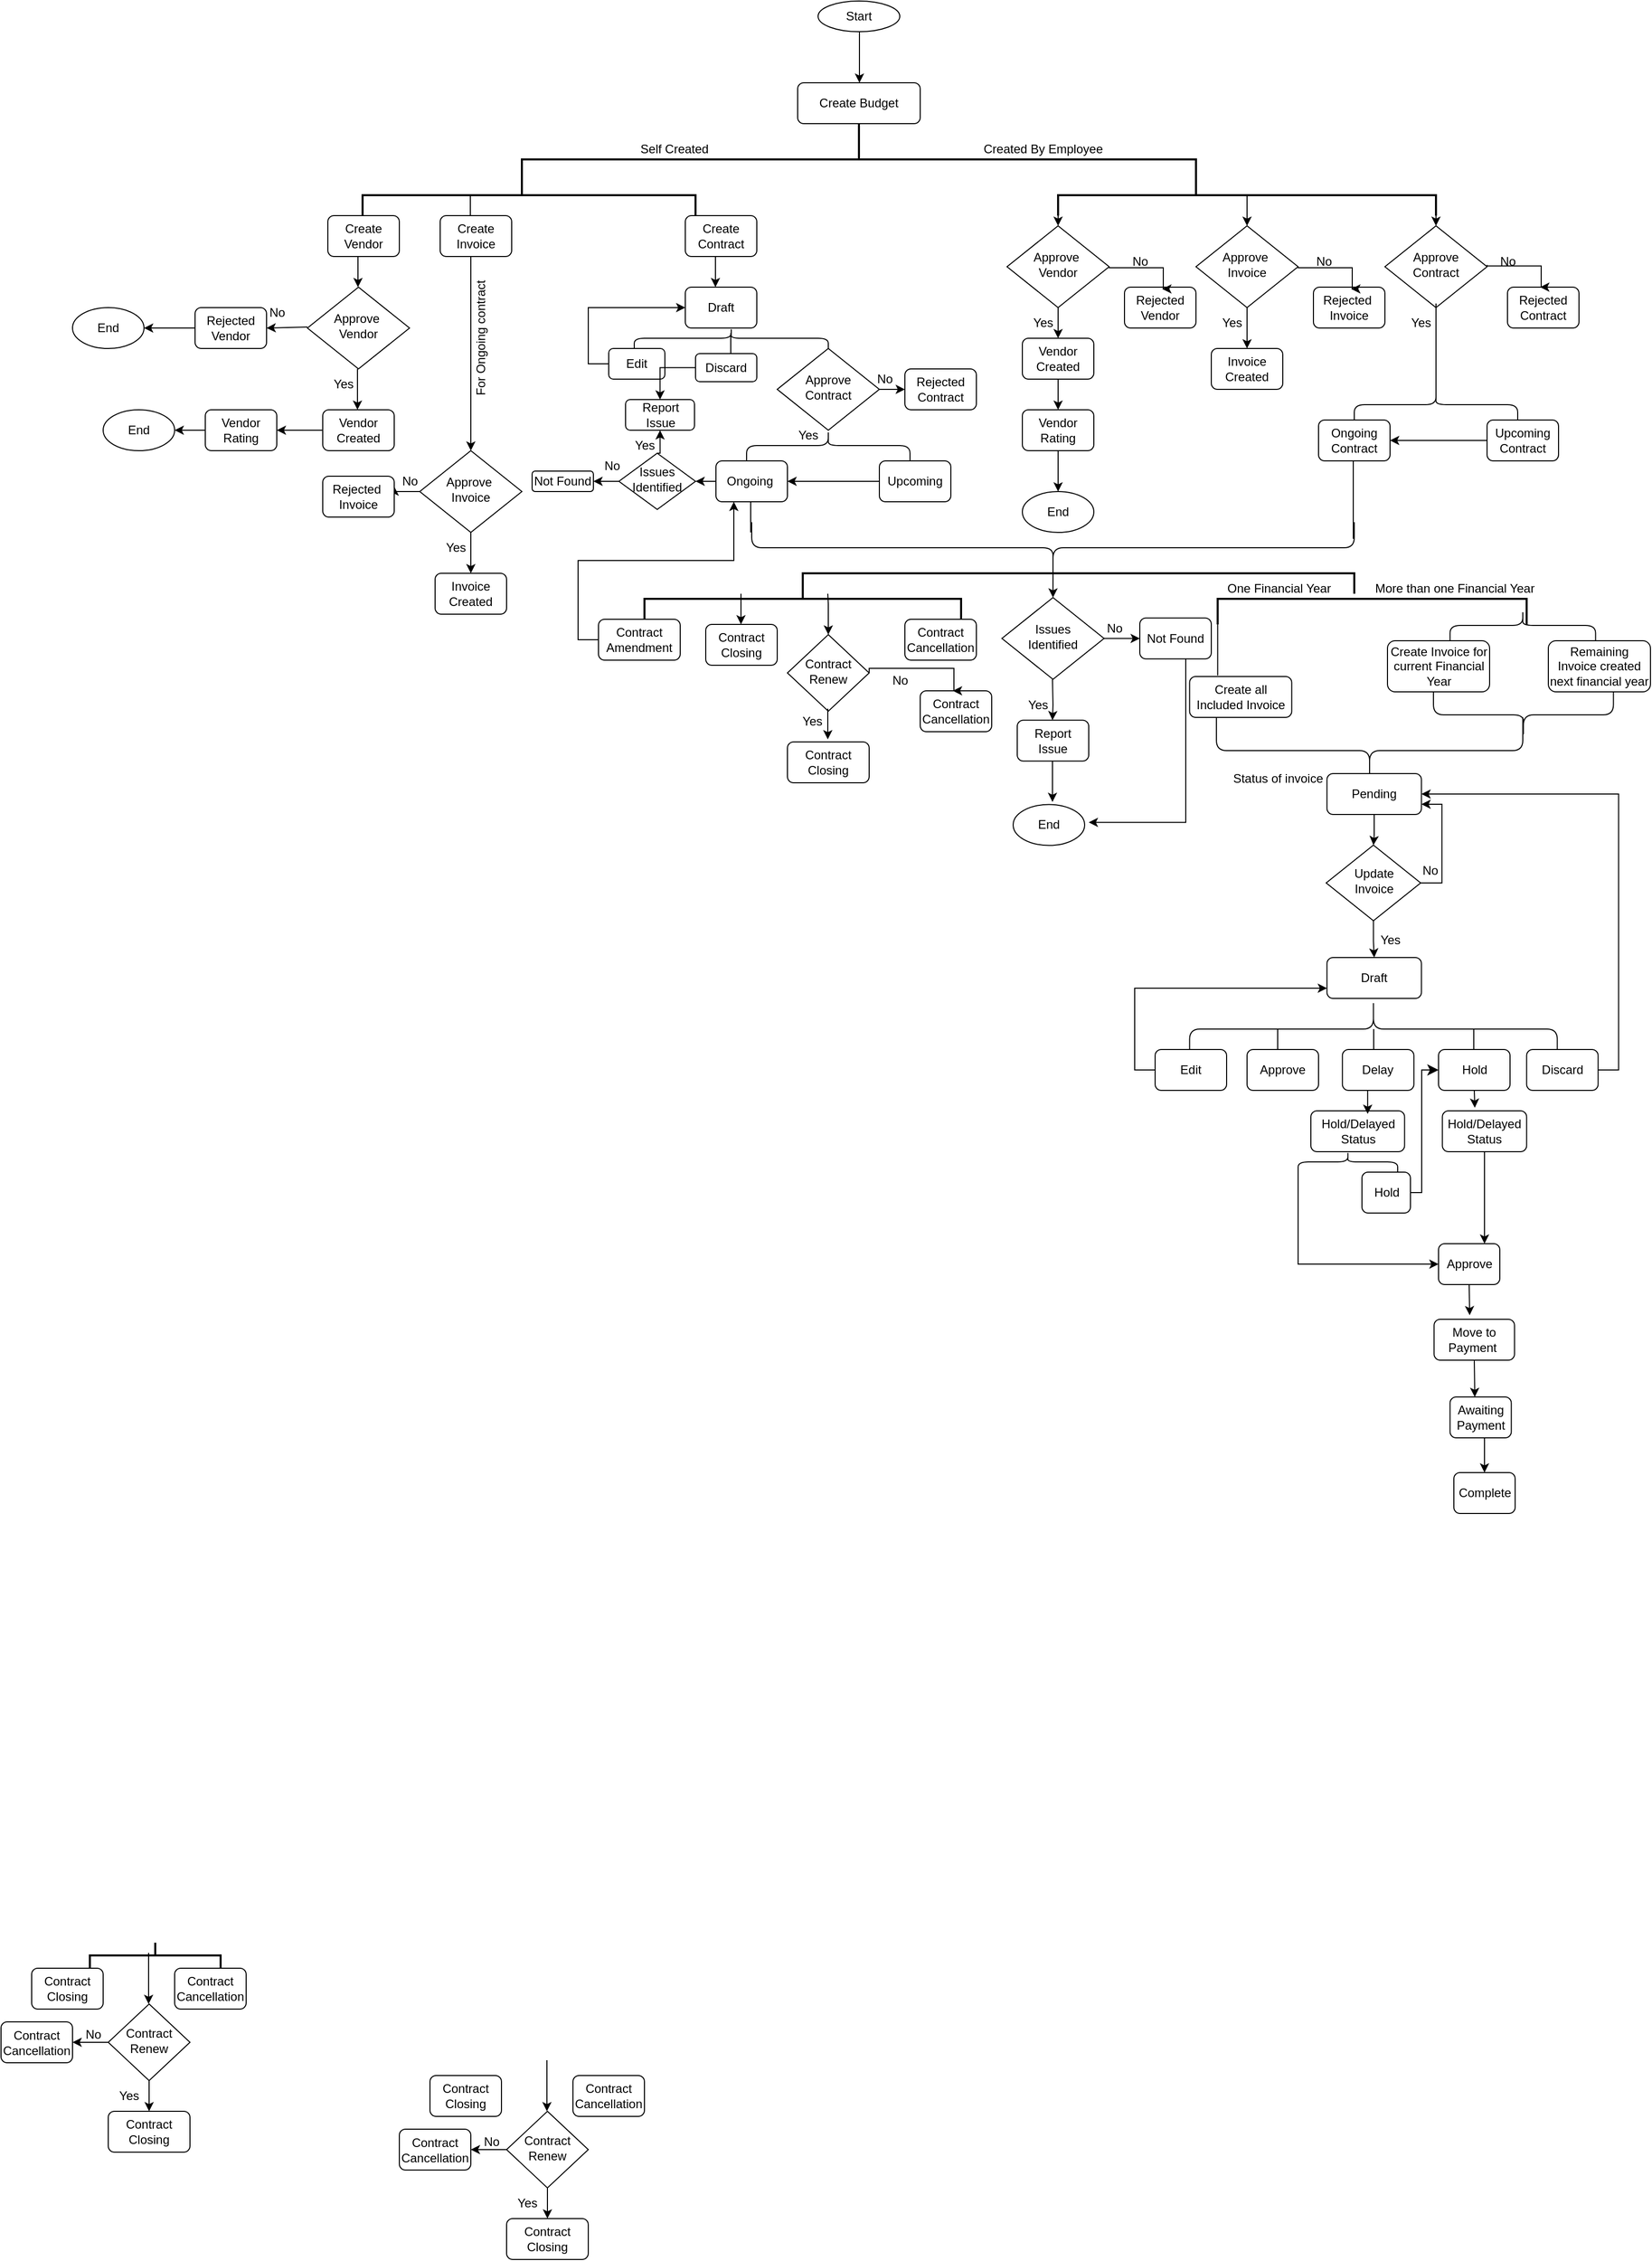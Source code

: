 <mxfile version="24.8.0" pages="2">
  <diagram id="C5RBs43oDa-KdzZeNtuy" name="Page-1">
    <mxGraphModel dx="2251" dy="491" grid="1" gridSize="10" guides="1" tooltips="1" connect="1" arrows="1" fold="1" page="1" pageScale="1" pageWidth="1169" pageHeight="827" math="0" shadow="0">
      <root>
        <mxCell id="WIyWlLk6GJQsqaUBKTNV-0" />
        <mxCell id="WIyWlLk6GJQsqaUBKTNV-1" parent="WIyWlLk6GJQsqaUBKTNV-0" />
        <mxCell id="Z8Yh2GZpVSMbXNt8EOp2-0" value="Start" style="ellipse;whiteSpace=wrap;html=1;" parent="WIyWlLk6GJQsqaUBKTNV-1" vertex="1">
          <mxGeometry x="400" y="90" width="80" height="30" as="geometry" />
        </mxCell>
        <mxCell id="Z8Yh2GZpVSMbXNt8EOp2-8" value="Create Budget" style="rounded=1;whiteSpace=wrap;html=1;fontSize=12;glass=0;strokeWidth=1;shadow=0;" parent="WIyWlLk6GJQsqaUBKTNV-1" vertex="1">
          <mxGeometry x="380" y="170" width="120" height="40" as="geometry" />
        </mxCell>
        <mxCell id="Z8Yh2GZpVSMbXNt8EOp2-9" value="" style="endArrow=classic;html=1;rounded=0;" parent="WIyWlLk6GJQsqaUBKTNV-1" edge="1">
          <mxGeometry width="50" height="50" relative="1" as="geometry">
            <mxPoint x="440.5" y="120" as="sourcePoint" />
            <mxPoint x="440.5" y="170" as="targetPoint" />
            <Array as="points">
              <mxPoint x="440.5" y="150" />
            </Array>
          </mxGeometry>
        </mxCell>
        <mxCell id="Z8Yh2GZpVSMbXNt8EOp2-17" value="" style="strokeWidth=2;html=1;shape=mxgraph.flowchart.annotation_2;align=left;labelPosition=right;pointerEvents=1;direction=south;" parent="WIyWlLk6GJQsqaUBKTNV-1" vertex="1">
          <mxGeometry x="110" y="210" width="660" height="70" as="geometry" />
        </mxCell>
        <mxCell id="Z8Yh2GZpVSMbXNt8EOp2-20" value="Self Created" style="text;html=1;align=center;verticalAlign=middle;resizable=0;points=[];autosize=1;strokeColor=none;fillColor=none;" parent="WIyWlLk6GJQsqaUBKTNV-1" vertex="1">
          <mxGeometry x="214" y="220" width="90" height="30" as="geometry" />
        </mxCell>
        <mxCell id="Z8Yh2GZpVSMbXNt8EOp2-711" value="" style="strokeWidth=2;html=1;shape=mxgraph.flowchart.annotation_1;align=left;pointerEvents=1;direction=south;" parent="WIyWlLk6GJQsqaUBKTNV-1" vertex="1">
          <mxGeometry x="-46" y="280" width="326" height="20" as="geometry" />
        </mxCell>
        <mxCell id="Z8Yh2GZpVSMbXNt8EOp2-712" value="Create Vendor" style="rounded=1;whiteSpace=wrap;html=1;fontSize=12;glass=0;strokeWidth=1;shadow=0;" parent="WIyWlLk6GJQsqaUBKTNV-1" vertex="1">
          <mxGeometry x="-80" y="300" width="70" height="40" as="geometry" />
        </mxCell>
        <mxCell id="Z8Yh2GZpVSMbXNt8EOp2-713" value="Create&lt;div&gt;Contract&lt;/div&gt;" style="rounded=1;whiteSpace=wrap;html=1;fontSize=12;glass=0;strokeWidth=1;shadow=0;" parent="WIyWlLk6GJQsqaUBKTNV-1" vertex="1">
          <mxGeometry x="270" y="300" width="70" height="40" as="geometry" />
        </mxCell>
        <mxCell id="Z8Yh2GZpVSMbXNt8EOp2-714" value="Create Invoice" style="rounded=1;whiteSpace=wrap;html=1;fontSize=12;glass=0;strokeWidth=1;shadow=0;" parent="WIyWlLk6GJQsqaUBKTNV-1" vertex="1">
          <mxGeometry x="30" y="300" width="70" height="40" as="geometry" />
        </mxCell>
        <mxCell id="9-1PrYoj4ZNLNeKlAqwK-39" style="edgeStyle=orthogonalEdgeStyle;rounded=0;orthogonalLoop=1;jettySize=auto;html=1;exitX=0;exitY=0.5;exitDx=0;exitDy=0;entryX=1;entryY=0.5;entryDx=0;entryDy=0;" edge="1" parent="WIyWlLk6GJQsqaUBKTNV-1" source="Z8Yh2GZpVSMbXNt8EOp2-718" target="Z8Yh2GZpVSMbXNt8EOp2-1971">
          <mxGeometry relative="1" as="geometry" />
        </mxCell>
        <mxCell id="Z8Yh2GZpVSMbXNt8EOp2-718" value="Vendor Rating" style="rounded=1;whiteSpace=wrap;html=1;fontSize=12;glass=0;strokeWidth=1;shadow=0;" parent="WIyWlLk6GJQsqaUBKTNV-1" vertex="1">
          <mxGeometry x="-200" y="490" width="70" height="40" as="geometry" />
        </mxCell>
        <mxCell id="Z8Yh2GZpVSMbXNt8EOp2-721" value="Approve&amp;nbsp;&lt;div&gt;Vendor&lt;/div&gt;" style="rhombus;whiteSpace=wrap;html=1;shadow=0;fontFamily=Helvetica;fontSize=12;align=center;strokeWidth=1;spacing=6;spacingTop=-4;" parent="WIyWlLk6GJQsqaUBKTNV-1" vertex="1">
          <mxGeometry x="-100" y="370" width="100" height="80" as="geometry" />
        </mxCell>
        <mxCell id="9-1PrYoj4ZNLNeKlAqwK-38" style="edgeStyle=orthogonalEdgeStyle;rounded=0;orthogonalLoop=1;jettySize=auto;html=1;exitX=0;exitY=0.5;exitDx=0;exitDy=0;entryX=1;entryY=0.5;entryDx=0;entryDy=0;" edge="1" parent="WIyWlLk6GJQsqaUBKTNV-1" source="Z8Yh2GZpVSMbXNt8EOp2-722" target="Z8Yh2GZpVSMbXNt8EOp2-718">
          <mxGeometry relative="1" as="geometry" />
        </mxCell>
        <mxCell id="Z8Yh2GZpVSMbXNt8EOp2-722" value="Vendor Created" style="rounded=1;whiteSpace=wrap;html=1;fontSize=12;glass=0;strokeWidth=1;shadow=0;" parent="WIyWlLk6GJQsqaUBKTNV-1" vertex="1">
          <mxGeometry x="-85" y="490" width="70" height="40" as="geometry" />
        </mxCell>
        <mxCell id="Z8Yh2GZpVSMbXNt8EOp2-723" value="Rejected&lt;div&gt;Vendor&lt;/div&gt;" style="rounded=1;whiteSpace=wrap;html=1;fontSize=12;glass=0;strokeWidth=1;shadow=0;" parent="WIyWlLk6GJQsqaUBKTNV-1" vertex="1">
          <mxGeometry x="-210" y="390" width="70" height="40" as="geometry" />
        </mxCell>
        <mxCell id="Z8Yh2GZpVSMbXNt8EOp2-724" value="" style="endArrow=classic;html=1;rounded=0;" parent="WIyWlLk6GJQsqaUBKTNV-1" edge="1">
          <mxGeometry width="50" height="50" relative="1" as="geometry">
            <mxPoint x="-51" y="450" as="sourcePoint" />
            <mxPoint x="-51" y="490" as="targetPoint" />
          </mxGeometry>
        </mxCell>
        <mxCell id="Z8Yh2GZpVSMbXNt8EOp2-725" value="Yes" style="text;html=1;align=center;verticalAlign=middle;resizable=0;points=[];autosize=1;strokeColor=none;fillColor=none;" parent="WIyWlLk6GJQsqaUBKTNV-1" vertex="1">
          <mxGeometry x="-85" y="450" width="40" height="30" as="geometry" />
        </mxCell>
        <mxCell id="Z8Yh2GZpVSMbXNt8EOp2-726" value="No" style="text;html=1;align=center;verticalAlign=middle;resizable=0;points=[];autosize=1;strokeColor=none;fillColor=none;" parent="WIyWlLk6GJQsqaUBKTNV-1" vertex="1">
          <mxGeometry x="-150" y="380" width="40" height="30" as="geometry" />
        </mxCell>
        <mxCell id="Z8Yh2GZpVSMbXNt8EOp2-727" value="" style="endArrow=classic;html=1;rounded=0;" parent="WIyWlLk6GJQsqaUBKTNV-1" edge="1">
          <mxGeometry width="50" height="50" relative="1" as="geometry">
            <mxPoint x="-100" y="409" as="sourcePoint" />
            <mxPoint x="-140" y="410" as="targetPoint" />
          </mxGeometry>
        </mxCell>
        <mxCell id="Z8Yh2GZpVSMbXNt8EOp2-728" value="" style="endArrow=classic;html=1;rounded=0;" parent="WIyWlLk6GJQsqaUBKTNV-1" edge="1">
          <mxGeometry width="50" height="50" relative="1" as="geometry">
            <mxPoint x="-50.5" y="340" as="sourcePoint" />
            <mxPoint x="-50.5" y="370" as="targetPoint" />
          </mxGeometry>
        </mxCell>
        <mxCell id="9-1PrYoj4ZNLNeKlAqwK-12" style="edgeStyle=orthogonalEdgeStyle;rounded=0;orthogonalLoop=1;jettySize=auto;html=1;exitX=1;exitY=0.5;exitDx=0;exitDy=0;entryX=0;entryY=0.5;entryDx=0;entryDy=0;" edge="1" parent="WIyWlLk6GJQsqaUBKTNV-1" source="Z8Yh2GZpVSMbXNt8EOp2-729" target="Z8Yh2GZpVSMbXNt8EOp2-731">
          <mxGeometry relative="1" as="geometry" />
        </mxCell>
        <mxCell id="Z8Yh2GZpVSMbXNt8EOp2-729" value="Approve Contract" style="rhombus;whiteSpace=wrap;html=1;shadow=0;fontFamily=Helvetica;fontSize=12;align=center;strokeWidth=1;spacing=6;spacingTop=-4;" parent="WIyWlLk6GJQsqaUBKTNV-1" vertex="1">
          <mxGeometry x="360" y="430" width="100" height="80" as="geometry" />
        </mxCell>
        <mxCell id="Z8Yh2GZpVSMbXNt8EOp2-731" value="Rejected&lt;div&gt;Contract&lt;/div&gt;" style="rounded=1;whiteSpace=wrap;html=1;fontSize=12;glass=0;strokeWidth=1;shadow=0;" parent="WIyWlLk6GJQsqaUBKTNV-1" vertex="1">
          <mxGeometry x="485" y="450" width="70" height="40" as="geometry" />
        </mxCell>
        <mxCell id="Z8Yh2GZpVSMbXNt8EOp2-733" value="Yes" style="text;html=1;align=center;verticalAlign=middle;resizable=0;points=[];autosize=1;strokeColor=none;fillColor=none;" parent="WIyWlLk6GJQsqaUBKTNV-1" vertex="1">
          <mxGeometry x="370" y="500" width="40" height="30" as="geometry" />
        </mxCell>
        <mxCell id="Z8Yh2GZpVSMbXNt8EOp2-734" value="No" style="text;html=1;align=center;verticalAlign=middle;resizable=0;points=[];autosize=1;strokeColor=none;fillColor=none;" parent="WIyWlLk6GJQsqaUBKTNV-1" vertex="1">
          <mxGeometry x="445" y="445" width="40" height="30" as="geometry" />
        </mxCell>
        <mxCell id="Z8Yh2GZpVSMbXNt8EOp2-735" value="" style="endArrow=classic;html=1;rounded=0;" parent="WIyWlLk6GJQsqaUBKTNV-1" edge="1">
          <mxGeometry width="50" height="50" relative="1" as="geometry">
            <mxPoint x="299.5" y="340" as="sourcePoint" />
            <mxPoint x="299.5" y="370" as="targetPoint" />
          </mxGeometry>
        </mxCell>
        <mxCell id="Z8Yh2GZpVSMbXNt8EOp2-736" style="edgeStyle=orthogonalEdgeStyle;rounded=0;orthogonalLoop=1;jettySize=auto;html=1;exitX=0;exitY=0.5;exitDx=0;exitDy=0;exitPerimeter=0;entryX=0.5;entryY=0;entryDx=0;entryDy=0;" parent="WIyWlLk6GJQsqaUBKTNV-1" target="Z8Yh2GZpVSMbXNt8EOp2-737" edge="1">
          <mxGeometry relative="1" as="geometry">
            <mxPoint x="60" y="480" as="sourcePoint" />
            <Array as="points">
              <mxPoint x="60" y="340" />
              <mxPoint x="60" y="340" />
            </Array>
          </mxGeometry>
        </mxCell>
        <mxCell id="9-1PrYoj4ZNLNeKlAqwK-26" style="edgeStyle=orthogonalEdgeStyle;rounded=0;orthogonalLoop=1;jettySize=auto;html=1;exitX=0;exitY=0.5;exitDx=0;exitDy=0;entryX=1;entryY=0.25;entryDx=0;entryDy=0;" edge="1" parent="WIyWlLk6GJQsqaUBKTNV-1" source="Z8Yh2GZpVSMbXNt8EOp2-737" target="Z8Yh2GZpVSMbXNt8EOp2-739">
          <mxGeometry relative="1" as="geometry" />
        </mxCell>
        <mxCell id="Z8Yh2GZpVSMbXNt8EOp2-737" value="Approve&amp;nbsp;&lt;div&gt;Invoice&lt;/div&gt;" style="rhombus;whiteSpace=wrap;html=1;shadow=0;fontFamily=Helvetica;fontSize=12;align=center;strokeWidth=1;spacing=6;spacingTop=-4;" parent="WIyWlLk6GJQsqaUBKTNV-1" vertex="1">
          <mxGeometry x="10" y="530" width="100" height="80" as="geometry" />
        </mxCell>
        <mxCell id="Z8Yh2GZpVSMbXNt8EOp2-738" value="Invoice Created" style="rounded=1;whiteSpace=wrap;html=1;fontSize=12;glass=0;strokeWidth=1;shadow=0;" parent="WIyWlLk6GJQsqaUBKTNV-1" vertex="1">
          <mxGeometry x="25" y="650" width="70" height="40" as="geometry" />
        </mxCell>
        <mxCell id="Z8Yh2GZpVSMbXNt8EOp2-739" value="Rejected&amp;nbsp;&lt;div&gt;Invoice&lt;/div&gt;" style="rounded=1;whiteSpace=wrap;html=1;fontSize=12;glass=0;strokeWidth=1;shadow=0;" parent="WIyWlLk6GJQsqaUBKTNV-1" vertex="1">
          <mxGeometry x="-85" y="555" width="70" height="40" as="geometry" />
        </mxCell>
        <mxCell id="Z8Yh2GZpVSMbXNt8EOp2-740" value="" style="endArrow=classic;html=1;rounded=0;" parent="WIyWlLk6GJQsqaUBKTNV-1" edge="1">
          <mxGeometry width="50" height="50" relative="1" as="geometry">
            <mxPoint x="60" y="610" as="sourcePoint" />
            <mxPoint x="60" y="650" as="targetPoint" />
          </mxGeometry>
        </mxCell>
        <mxCell id="Z8Yh2GZpVSMbXNt8EOp2-742" value="Yes" style="text;html=1;align=center;verticalAlign=middle;resizable=0;points=[];autosize=1;strokeColor=none;fillColor=none;" parent="WIyWlLk6GJQsqaUBKTNV-1" vertex="1">
          <mxGeometry x="25" y="610" width="40" height="30" as="geometry" />
        </mxCell>
        <mxCell id="Z8Yh2GZpVSMbXNt8EOp2-743" value="No" style="text;html=1;align=center;verticalAlign=middle;resizable=0;points=[];autosize=1;strokeColor=none;fillColor=none;" parent="WIyWlLk6GJQsqaUBKTNV-1" vertex="1">
          <mxGeometry x="-20" y="545" width="40" height="30" as="geometry" />
        </mxCell>
        <mxCell id="Z8Yh2GZpVSMbXNt8EOp2-745" value="" style="strokeWidth=2;html=1;shape=mxgraph.flowchart.annotation_2;align=left;labelPosition=right;pointerEvents=1;direction=south;" parent="WIyWlLk6GJQsqaUBKTNV-1" vertex="1">
          <mxGeometry x="230" y="650" width="310" height="50" as="geometry" />
        </mxCell>
        <mxCell id="k679XYCB7HdqjGNEu8mE-54" style="edgeStyle=orthogonalEdgeStyle;rounded=0;orthogonalLoop=1;jettySize=auto;html=1;exitX=0;exitY=0.5;exitDx=0;exitDy=0;entryX=0.25;entryY=1;entryDx=0;entryDy=0;" edge="1" parent="WIyWlLk6GJQsqaUBKTNV-1" source="Z8Yh2GZpVSMbXNt8EOp2-746" target="9-1PrYoj4ZNLNeKlAqwK-15">
          <mxGeometry relative="1" as="geometry" />
        </mxCell>
        <mxCell id="Z8Yh2GZpVSMbXNt8EOp2-746" value="Contract&lt;div&gt;Amendment&lt;/div&gt;" style="rounded=1;whiteSpace=wrap;html=1;fontSize=12;glass=0;strokeWidth=1;shadow=0;" parent="WIyWlLk6GJQsqaUBKTNV-1" vertex="1">
          <mxGeometry x="185" y="695" width="80" height="40" as="geometry" />
        </mxCell>
        <mxCell id="Z8Yh2GZpVSMbXNt8EOp2-749" value="Contract Closing" style="rounded=1;whiteSpace=wrap;html=1;fontSize=12;glass=0;strokeWidth=1;shadow=0;" parent="WIyWlLk6GJQsqaUBKTNV-1" vertex="1">
          <mxGeometry x="290" y="700" width="70" height="40" as="geometry" />
        </mxCell>
        <mxCell id="Z8Yh2GZpVSMbXNt8EOp2-750" value="&lt;div&gt;Contract&lt;/div&gt;Renew" style="rhombus;whiteSpace=wrap;html=1;shadow=0;fontFamily=Helvetica;fontSize=12;align=center;strokeWidth=1;spacing=6;spacingTop=-4;" parent="WIyWlLk6GJQsqaUBKTNV-1" vertex="1">
          <mxGeometry x="370" y="710" width="80" height="75" as="geometry" />
        </mxCell>
        <mxCell id="Z8Yh2GZpVSMbXNt8EOp2-751" value="" style="endArrow=classic;html=1;rounded=0;" parent="WIyWlLk6GJQsqaUBKTNV-1" edge="1">
          <mxGeometry width="50" height="50" relative="1" as="geometry">
            <mxPoint x="324.5" y="670" as="sourcePoint" />
            <mxPoint x="324.5" y="700" as="targetPoint" />
          </mxGeometry>
        </mxCell>
        <mxCell id="Z8Yh2GZpVSMbXNt8EOp2-752" style="edgeStyle=orthogonalEdgeStyle;rounded=0;orthogonalLoop=1;jettySize=auto;html=1;exitX=0;exitY=0.5;exitDx=0;exitDy=0;exitPerimeter=0;" parent="WIyWlLk6GJQsqaUBKTNV-1" edge="1">
          <mxGeometry relative="1" as="geometry">
            <mxPoint x="-330" y="2015" as="sourcePoint" />
            <mxPoint x="-330" y="2015" as="targetPoint" />
          </mxGeometry>
        </mxCell>
        <mxCell id="Z8Yh2GZpVSMbXNt8EOp2-753" style="edgeStyle=orthogonalEdgeStyle;rounded=0;orthogonalLoop=1;jettySize=auto;html=1;exitX=0;exitY=0.5;exitDx=0;exitDy=0;exitPerimeter=0;" parent="WIyWlLk6GJQsqaUBKTNV-1" edge="1">
          <mxGeometry relative="1" as="geometry">
            <mxPoint x="-330" y="2015" as="sourcePoint" />
            <mxPoint x="-330" y="2015" as="targetPoint" />
          </mxGeometry>
        </mxCell>
        <mxCell id="Z8Yh2GZpVSMbXNt8EOp2-754" style="edgeStyle=orthogonalEdgeStyle;rounded=0;orthogonalLoop=1;jettySize=auto;html=1;exitX=0;exitY=0.5;exitDx=0;exitDy=0;exitPerimeter=0;" parent="WIyWlLk6GJQsqaUBKTNV-1" edge="1">
          <mxGeometry relative="1" as="geometry">
            <mxPoint x="-330" y="2015" as="sourcePoint" />
            <mxPoint x="-330" y="2015" as="targetPoint" />
          </mxGeometry>
        </mxCell>
        <mxCell id="Z8Yh2GZpVSMbXNt8EOp2-755" value="" style="endArrow=classic;html=1;rounded=0;entryX=0.5;entryY=0;entryDx=0;entryDy=0;" parent="WIyWlLk6GJQsqaUBKTNV-1" target="Z8Yh2GZpVSMbXNt8EOp2-750" edge="1">
          <mxGeometry width="50" height="50" relative="1" as="geometry">
            <mxPoint x="409.5" y="670" as="sourcePoint" />
            <mxPoint x="409.5" y="700" as="targetPoint" />
            <Array as="points">
              <mxPoint x="410" y="680" />
            </Array>
          </mxGeometry>
        </mxCell>
        <mxCell id="Z8Yh2GZpVSMbXNt8EOp2-1646" style="edgeStyle=orthogonalEdgeStyle;rounded=0;orthogonalLoop=1;jettySize=auto;html=1;" parent="WIyWlLk6GJQsqaUBKTNV-1" edge="1">
          <mxGeometry relative="1" as="geometry">
            <mxPoint x="409.5" y="812.5" as="targetPoint" />
            <mxPoint x="409.5" y="782.5" as="sourcePoint" />
          </mxGeometry>
        </mxCell>
        <mxCell id="Z8Yh2GZpVSMbXNt8EOp2-757" value="Contract Closing" style="rounded=1;whiteSpace=wrap;html=1;fontSize=12;glass=0;strokeWidth=1;shadow=0;" parent="WIyWlLk6GJQsqaUBKTNV-1" vertex="1">
          <mxGeometry x="370" y="815" width="80" height="40" as="geometry" />
        </mxCell>
        <mxCell id="Z8Yh2GZpVSMbXNt8EOp2-1594" value="Approve&amp;nbsp;&lt;div&gt;Vendor&lt;/div&gt;" style="rhombus;whiteSpace=wrap;html=1;shadow=0;fontFamily=Helvetica;fontSize=12;align=center;strokeWidth=1;spacing=6;spacingTop=-4;" parent="WIyWlLk6GJQsqaUBKTNV-1" vertex="1">
          <mxGeometry x="585" y="310" width="100" height="80" as="geometry" />
        </mxCell>
        <mxCell id="Z8Yh2GZpVSMbXNt8EOp2-1595" value="Created By Employee" style="text;html=1;align=center;verticalAlign=middle;resizable=0;points=[];autosize=1;strokeColor=none;fillColor=none;" parent="WIyWlLk6GJQsqaUBKTNV-1" vertex="1">
          <mxGeometry x="550" y="220" width="140" height="30" as="geometry" />
        </mxCell>
        <mxCell id="Z8Yh2GZpVSMbXNt8EOp2-1597" style="edgeStyle=orthogonalEdgeStyle;rounded=0;orthogonalLoop=1;jettySize=auto;html=1;exitX=0;exitY=0.5;exitDx=0;exitDy=0;exitPerimeter=0;entryX=0.5;entryY=0;entryDx=0;entryDy=0;" parent="WIyWlLk6GJQsqaUBKTNV-1" source="Z8Yh2GZpVSMbXNt8EOp2-1598" target="Z8Yh2GZpVSMbXNt8EOp2-1599" edge="1">
          <mxGeometry relative="1" as="geometry" />
        </mxCell>
        <mxCell id="Z8Yh2GZpVSMbXNt8EOp2-1643" style="edgeStyle=orthogonalEdgeStyle;rounded=0;orthogonalLoop=1;jettySize=auto;html=1;exitX=0.5;exitY=1;exitDx=0;exitDy=0;exitPerimeter=0;entryX=0.5;entryY=0;entryDx=0;entryDy=0;" parent="WIyWlLk6GJQsqaUBKTNV-1" source="Z8Yh2GZpVSMbXNt8EOp2-1598" target="Z8Yh2GZpVSMbXNt8EOp2-1594" edge="1">
          <mxGeometry relative="1" as="geometry" />
        </mxCell>
        <mxCell id="Z8Yh2GZpVSMbXNt8EOp2-1644" style="edgeStyle=orthogonalEdgeStyle;rounded=0;orthogonalLoop=1;jettySize=auto;html=1;exitX=0.5;exitY=0;exitDx=0;exitDy=0;exitPerimeter=0;entryX=0.5;entryY=0;entryDx=0;entryDy=0;" parent="WIyWlLk6GJQsqaUBKTNV-1" source="Z8Yh2GZpVSMbXNt8EOp2-1598" target="Z8Yh2GZpVSMbXNt8EOp2-1600" edge="1">
          <mxGeometry relative="1" as="geometry" />
        </mxCell>
        <mxCell id="Z8Yh2GZpVSMbXNt8EOp2-1598" value="" style="strokeWidth=2;html=1;shape=mxgraph.flowchart.annotation_1;align=left;pointerEvents=1;direction=south;" parent="WIyWlLk6GJQsqaUBKTNV-1" vertex="1">
          <mxGeometry x="635" y="280" width="370" height="20" as="geometry" />
        </mxCell>
        <mxCell id="Z8Yh2GZpVSMbXNt8EOp2-1599" value="Approve&amp;nbsp;&lt;div&gt;Invoice&lt;/div&gt;" style="rhombus;whiteSpace=wrap;html=1;shadow=0;fontFamily=Helvetica;fontSize=12;align=center;strokeWidth=1;spacing=6;spacingTop=-4;" parent="WIyWlLk6GJQsqaUBKTNV-1" vertex="1">
          <mxGeometry x="770" y="310" width="100" height="80" as="geometry" />
        </mxCell>
        <mxCell id="Z8Yh2GZpVSMbXNt8EOp2-1600" value="Approve&lt;div&gt;Contract&lt;/div&gt;" style="rhombus;whiteSpace=wrap;html=1;shadow=0;fontFamily=Helvetica;fontSize=12;align=center;strokeWidth=1;spacing=6;spacingTop=-4;" parent="WIyWlLk6GJQsqaUBKTNV-1" vertex="1">
          <mxGeometry x="955" y="310" width="100" height="80" as="geometry" />
        </mxCell>
        <mxCell id="Z8Yh2GZpVSMbXNt8EOp2-1601" value="Rejected&lt;div&gt;Vendor&lt;/div&gt;" style="rounded=1;whiteSpace=wrap;html=1;fontSize=12;glass=0;strokeWidth=1;shadow=0;" parent="WIyWlLk6GJQsqaUBKTNV-1" vertex="1">
          <mxGeometry x="700" y="370" width="70" height="40" as="geometry" />
        </mxCell>
        <mxCell id="Z8Yh2GZpVSMbXNt8EOp2-1602" value="Invoice Created" style="rounded=1;whiteSpace=wrap;html=1;fontSize=12;glass=0;strokeWidth=1;shadow=0;" parent="WIyWlLk6GJQsqaUBKTNV-1" vertex="1">
          <mxGeometry x="785" y="430" width="70" height="40" as="geometry" />
        </mxCell>
        <mxCell id="Z8Yh2GZpVSMbXNt8EOp2-1603" value="Rejected&amp;nbsp;&lt;div&gt;Invoice&lt;/div&gt;" style="rounded=1;whiteSpace=wrap;html=1;fontSize=12;glass=0;strokeWidth=1;shadow=0;" parent="WIyWlLk6GJQsqaUBKTNV-1" vertex="1">
          <mxGeometry x="885" y="370" width="70" height="40" as="geometry" />
        </mxCell>
        <mxCell id="Z8Yh2GZpVSMbXNt8EOp2-1604" value="Ongoing&lt;div&gt;Contract&lt;/div&gt;" style="rounded=1;whiteSpace=wrap;html=1;fontSize=12;glass=0;strokeWidth=1;shadow=0;" parent="WIyWlLk6GJQsqaUBKTNV-1" vertex="1">
          <mxGeometry x="890" y="500" width="70" height="40" as="geometry" />
        </mxCell>
        <mxCell id="Z8Yh2GZpVSMbXNt8EOp2-1605" value="Rejected Contract" style="rounded=1;whiteSpace=wrap;html=1;fontSize=12;glass=0;strokeWidth=1;shadow=0;" parent="WIyWlLk6GJQsqaUBKTNV-1" vertex="1">
          <mxGeometry x="1075" y="370" width="70" height="40" as="geometry" />
        </mxCell>
        <mxCell id="Z8Yh2GZpVSMbXNt8EOp2-1606" value="" style="endArrow=classic;html=1;rounded=0;" parent="WIyWlLk6GJQsqaUBKTNV-1" edge="1">
          <mxGeometry width="50" height="50" relative="1" as="geometry">
            <mxPoint x="820" y="390" as="sourcePoint" />
            <mxPoint x="820" y="430" as="targetPoint" />
          </mxGeometry>
        </mxCell>
        <mxCell id="Z8Yh2GZpVSMbXNt8EOp2-1608" style="edgeStyle=orthogonalEdgeStyle;rounded=0;orthogonalLoop=1;jettySize=auto;html=1;" parent="WIyWlLk6GJQsqaUBKTNV-1" edge="1">
          <mxGeometry relative="1" as="geometry">
            <mxPoint x="737" y="371.7" as="targetPoint" />
            <mxPoint x="685" y="350" as="sourcePoint" />
            <Array as="points">
              <mxPoint x="685" y="351" />
              <mxPoint x="738" y="351" />
            </Array>
          </mxGeometry>
        </mxCell>
        <mxCell id="Z8Yh2GZpVSMbXNt8EOp2-1609" style="edgeStyle=orthogonalEdgeStyle;rounded=0;orthogonalLoop=1;jettySize=auto;html=1;" parent="WIyWlLk6GJQsqaUBKTNV-1" edge="1">
          <mxGeometry relative="1" as="geometry">
            <mxPoint x="922" y="371.7" as="targetPoint" />
            <mxPoint x="870" y="350" as="sourcePoint" />
            <Array as="points">
              <mxPoint x="870" y="351" />
              <mxPoint x="923" y="351" />
            </Array>
          </mxGeometry>
        </mxCell>
        <mxCell id="Z8Yh2GZpVSMbXNt8EOp2-1610" style="edgeStyle=orthogonalEdgeStyle;rounded=0;orthogonalLoop=1;jettySize=auto;html=1;" parent="WIyWlLk6GJQsqaUBKTNV-1" edge="1">
          <mxGeometry relative="1" as="geometry">
            <mxPoint x="1107" y="370.0" as="targetPoint" />
            <mxPoint x="1055" y="348.3" as="sourcePoint" />
            <Array as="points">
              <mxPoint x="1055" y="349.3" />
              <mxPoint x="1108" y="349.3" />
            </Array>
          </mxGeometry>
        </mxCell>
        <mxCell id="Z8Yh2GZpVSMbXNt8EOp2-1611" value="No" style="text;html=1;align=center;verticalAlign=middle;resizable=0;points=[];autosize=1;strokeColor=none;fillColor=none;" parent="WIyWlLk6GJQsqaUBKTNV-1" vertex="1">
          <mxGeometry x="695" y="330" width="40" height="30" as="geometry" />
        </mxCell>
        <mxCell id="Z8Yh2GZpVSMbXNt8EOp2-1612" value="Yes" style="text;html=1;align=center;verticalAlign=middle;resizable=0;points=[];autosize=1;strokeColor=none;fillColor=none;" parent="WIyWlLk6GJQsqaUBKTNV-1" vertex="1">
          <mxGeometry x="785" y="390" width="40" height="30" as="geometry" />
        </mxCell>
        <mxCell id="Z8Yh2GZpVSMbXNt8EOp2-1613" value="Yes" style="text;html=1;align=center;verticalAlign=middle;resizable=0;points=[];autosize=1;strokeColor=none;fillColor=none;" parent="WIyWlLk6GJQsqaUBKTNV-1" vertex="1">
          <mxGeometry x="970" y="390" width="40" height="30" as="geometry" />
        </mxCell>
        <mxCell id="Z8Yh2GZpVSMbXNt8EOp2-1614" value="No" style="text;html=1;align=center;verticalAlign=middle;resizable=0;points=[];autosize=1;strokeColor=none;fillColor=none;" parent="WIyWlLk6GJQsqaUBKTNV-1" vertex="1">
          <mxGeometry x="875" y="330" width="40" height="30" as="geometry" />
        </mxCell>
        <mxCell id="Z8Yh2GZpVSMbXNt8EOp2-1615" value="No" style="text;html=1;align=center;verticalAlign=middle;resizable=0;points=[];autosize=1;strokeColor=none;fillColor=none;" parent="WIyWlLk6GJQsqaUBKTNV-1" vertex="1">
          <mxGeometry x="1055" y="330" width="40" height="30" as="geometry" />
        </mxCell>
        <mxCell id="9-1PrYoj4ZNLNeKlAqwK-41" style="edgeStyle=orthogonalEdgeStyle;rounded=0;orthogonalLoop=1;jettySize=auto;html=1;exitX=0.5;exitY=1;exitDx=0;exitDy=0;entryX=0.5;entryY=0;entryDx=0;entryDy=0;" edge="1" parent="WIyWlLk6GJQsqaUBKTNV-1" source="Z8Yh2GZpVSMbXNt8EOp2-1639" target="9-1PrYoj4ZNLNeKlAqwK-40">
          <mxGeometry relative="1" as="geometry" />
        </mxCell>
        <mxCell id="Z8Yh2GZpVSMbXNt8EOp2-1639" value="Vendor Created" style="rounded=1;whiteSpace=wrap;html=1;fontSize=12;glass=0;strokeWidth=1;shadow=0;" parent="WIyWlLk6GJQsqaUBKTNV-1" vertex="1">
          <mxGeometry x="600" y="420" width="70" height="40" as="geometry" />
        </mxCell>
        <mxCell id="Z8Yh2GZpVSMbXNt8EOp2-1640" value="" style="endArrow=classic;html=1;rounded=0;" parent="WIyWlLk6GJQsqaUBKTNV-1" edge="1">
          <mxGeometry width="50" height="50" relative="1" as="geometry">
            <mxPoint x="635" y="390" as="sourcePoint" />
            <mxPoint x="635" y="420" as="targetPoint" />
          </mxGeometry>
        </mxCell>
        <mxCell id="Z8Yh2GZpVSMbXNt8EOp2-1641" value="Yes" style="text;html=1;align=center;verticalAlign=middle;resizable=0;points=[];autosize=1;strokeColor=none;fillColor=none;" parent="WIyWlLk6GJQsqaUBKTNV-1" vertex="1">
          <mxGeometry x="600" y="390" width="40" height="30" as="geometry" />
        </mxCell>
        <mxCell id="Z8Yh2GZpVSMbXNt8EOp2-1642" value="Contract Cancellation" style="rounded=1;whiteSpace=wrap;html=1;fontSize=12;glass=0;strokeWidth=1;shadow=0;" parent="WIyWlLk6GJQsqaUBKTNV-1" vertex="1">
          <mxGeometry x="485" y="695" width="70" height="40" as="geometry" />
        </mxCell>
        <mxCell id="Z8Yh2GZpVSMbXNt8EOp2-1648" value="Contract Cancellation" style="rounded=1;whiteSpace=wrap;html=1;fontSize=12;glass=0;strokeWidth=1;shadow=0;" parent="WIyWlLk6GJQsqaUBKTNV-1" vertex="1">
          <mxGeometry x="500" y="765" width="70" height="40" as="geometry" />
        </mxCell>
        <mxCell id="Z8Yh2GZpVSMbXNt8EOp2-1649" style="edgeStyle=orthogonalEdgeStyle;rounded=0;orthogonalLoop=1;jettySize=auto;html=1;exitX=1;exitY=0.5;exitDx=0;exitDy=0;" parent="WIyWlLk6GJQsqaUBKTNV-1" source="Z8Yh2GZpVSMbXNt8EOp2-750" edge="1">
          <mxGeometry relative="1" as="geometry">
            <mxPoint x="532" y="765" as="targetPoint" />
            <mxPoint x="480" y="743.3" as="sourcePoint" />
            <Array as="points">
              <mxPoint x="450" y="743" />
              <mxPoint x="533" y="743" />
            </Array>
          </mxGeometry>
        </mxCell>
        <mxCell id="Z8Yh2GZpVSMbXNt8EOp2-1652" value="No" style="text;html=1;align=center;verticalAlign=middle;resizable=0;points=[];autosize=1;strokeColor=none;fillColor=none;" parent="WIyWlLk6GJQsqaUBKTNV-1" vertex="1">
          <mxGeometry x="460" y="740" width="40" height="30" as="geometry" />
        </mxCell>
        <mxCell id="Z8Yh2GZpVSMbXNt8EOp2-1653" value="Yes" style="text;html=1;align=center;verticalAlign=middle;resizable=0;points=[];autosize=1;strokeColor=none;fillColor=none;" parent="WIyWlLk6GJQsqaUBKTNV-1" vertex="1">
          <mxGeometry x="374" y="780" width="40" height="30" as="geometry" />
        </mxCell>
        <mxCell id="Z8Yh2GZpVSMbXNt8EOp2-1654" value="" style="strokeWidth=2;html=1;shape=mxgraph.flowchart.annotation_2;align=left;labelPosition=right;pointerEvents=1;direction=south;" parent="WIyWlLk6GJQsqaUBKTNV-1" vertex="1">
          <mxGeometry x="-313" y="1990" width="128" height="25" as="geometry" />
        </mxCell>
        <mxCell id="Z8Yh2GZpVSMbXNt8EOp2-1655" value="Contract Cancellation" style="rounded=1;whiteSpace=wrap;html=1;fontSize=12;glass=0;strokeWidth=1;shadow=0;" parent="WIyWlLk6GJQsqaUBKTNV-1" vertex="1">
          <mxGeometry x="-230" y="2015" width="70" height="40" as="geometry" />
        </mxCell>
        <mxCell id="Z8Yh2GZpVSMbXNt8EOp2-1656" value="Contract Closing" style="rounded=1;whiteSpace=wrap;html=1;fontSize=12;glass=0;strokeWidth=1;shadow=0;" parent="WIyWlLk6GJQsqaUBKTNV-1" vertex="1">
          <mxGeometry x="-370" y="2015" width="70" height="40" as="geometry" />
        </mxCell>
        <mxCell id="Z8Yh2GZpVSMbXNt8EOp2-1662" style="edgeStyle=orthogonalEdgeStyle;rounded=0;orthogonalLoop=1;jettySize=auto;html=1;exitX=0.5;exitY=1;exitDx=0;exitDy=0;entryX=0.5;entryY=0;entryDx=0;entryDy=0;" parent="WIyWlLk6GJQsqaUBKTNV-1" source="Z8Yh2GZpVSMbXNt8EOp2-1657" target="Z8Yh2GZpVSMbXNt8EOp2-1658" edge="1">
          <mxGeometry relative="1" as="geometry" />
        </mxCell>
        <mxCell id="Z8Yh2GZpVSMbXNt8EOp2-1663" style="edgeStyle=orthogonalEdgeStyle;rounded=0;orthogonalLoop=1;jettySize=auto;html=1;exitX=0;exitY=0.5;exitDx=0;exitDy=0;entryX=1;entryY=0.5;entryDx=0;entryDy=0;" parent="WIyWlLk6GJQsqaUBKTNV-1" source="Z8Yh2GZpVSMbXNt8EOp2-1657" edge="1">
          <mxGeometry relative="1" as="geometry">
            <mxPoint x="-330" y="2087.5" as="targetPoint" />
          </mxGeometry>
        </mxCell>
        <mxCell id="Z8Yh2GZpVSMbXNt8EOp2-1657" value="&lt;div&gt;Contract&lt;/div&gt;Renew" style="rhombus;whiteSpace=wrap;html=1;shadow=0;fontFamily=Helvetica;fontSize=12;align=center;strokeWidth=1;spacing=6;spacingTop=-4;" parent="WIyWlLk6GJQsqaUBKTNV-1" vertex="1">
          <mxGeometry x="-295" y="2050" width="80" height="75" as="geometry" />
        </mxCell>
        <mxCell id="Z8Yh2GZpVSMbXNt8EOp2-1658" value="Contract Closing" style="rounded=1;whiteSpace=wrap;html=1;fontSize=12;glass=0;strokeWidth=1;shadow=0;" parent="WIyWlLk6GJQsqaUBKTNV-1" vertex="1">
          <mxGeometry x="-295" y="2155" width="80" height="40" as="geometry" />
        </mxCell>
        <mxCell id="Z8Yh2GZpVSMbXNt8EOp2-1659" value="Contract Cancellation" style="rounded=1;whiteSpace=wrap;html=1;fontSize=12;glass=0;strokeWidth=1;shadow=0;" parent="WIyWlLk6GJQsqaUBKTNV-1" vertex="1">
          <mxGeometry x="-400" y="2067.5" width="70" height="40" as="geometry" />
        </mxCell>
        <mxCell id="Z8Yh2GZpVSMbXNt8EOp2-1660" value="" style="endArrow=classic;html=1;rounded=0;" parent="WIyWlLk6GJQsqaUBKTNV-1" edge="1">
          <mxGeometry width="50" height="50" relative="1" as="geometry">
            <mxPoint x="-255.5" y="2000" as="sourcePoint" />
            <mxPoint x="-255.5" y="2050" as="targetPoint" />
          </mxGeometry>
        </mxCell>
        <mxCell id="Z8Yh2GZpVSMbXNt8EOp2-1664" value="Yes" style="text;html=1;align=center;verticalAlign=middle;resizable=0;points=[];autosize=1;strokeColor=none;fillColor=none;" parent="WIyWlLk6GJQsqaUBKTNV-1" vertex="1">
          <mxGeometry x="-295" y="2125" width="40" height="30" as="geometry" />
        </mxCell>
        <mxCell id="Z8Yh2GZpVSMbXNt8EOp2-1665" value="No" style="text;html=1;align=center;verticalAlign=middle;resizable=0;points=[];autosize=1;strokeColor=none;fillColor=none;" parent="WIyWlLk6GJQsqaUBKTNV-1" vertex="1">
          <mxGeometry x="-330" y="2065" width="40" height="30" as="geometry" />
        </mxCell>
        <mxCell id="BlIJXUmVz8PbdS9NELpU-21" style="edgeStyle=orthogonalEdgeStyle;rounded=0;orthogonalLoop=1;jettySize=auto;html=1;exitX=1;exitY=0.5;exitDx=0;exitDy=0;entryX=0;entryY=0.5;entryDx=0;entryDy=0;" edge="1" parent="WIyWlLk6GJQsqaUBKTNV-1" source="Z8Yh2GZpVSMbXNt8EOp2-1933" target="Z8Yh2GZpVSMbXNt8EOp2-1938">
          <mxGeometry relative="1" as="geometry" />
        </mxCell>
        <mxCell id="Z8Yh2GZpVSMbXNt8EOp2-1933" value="Issues&lt;br&gt;Identified" style="rhombus;whiteSpace=wrap;html=1;shadow=0;fontFamily=Helvetica;fontSize=12;align=center;strokeWidth=1;spacing=6;spacingTop=-4;" parent="WIyWlLk6GJQsqaUBKTNV-1" vertex="1">
          <mxGeometry x="580" y="673.75" width="100" height="80" as="geometry" />
        </mxCell>
        <mxCell id="Z8Yh2GZpVSMbXNt8EOp2-1934" value="Report Issue" style="rounded=1;whiteSpace=wrap;html=1;fontSize=12;glass=0;strokeWidth=1;shadow=0;" parent="WIyWlLk6GJQsqaUBKTNV-1" vertex="1">
          <mxGeometry x="595" y="793.75" width="70" height="40" as="geometry" />
        </mxCell>
        <mxCell id="Z8Yh2GZpVSMbXNt8EOp2-1935" value="" style="endArrow=classic;html=1;rounded=0;" parent="WIyWlLk6GJQsqaUBKTNV-1" edge="1">
          <mxGeometry width="50" height="50" relative="1" as="geometry">
            <mxPoint x="629.5" y="753.75" as="sourcePoint" />
            <mxPoint x="629.5" y="793.75" as="targetPoint" />
            <Array as="points">
              <mxPoint x="630" y="778.75" />
            </Array>
          </mxGeometry>
        </mxCell>
        <mxCell id="Z8Yh2GZpVSMbXNt8EOp2-1936" value="Yes" style="text;html=1;align=center;verticalAlign=middle;resizable=0;points=[];autosize=1;strokeColor=none;fillColor=none;" parent="WIyWlLk6GJQsqaUBKTNV-1" vertex="1">
          <mxGeometry x="595" y="763.75" width="40" height="30" as="geometry" />
        </mxCell>
        <mxCell id="Z8Yh2GZpVSMbXNt8EOp2-1938" value="Not Found" style="rounded=1;whiteSpace=wrap;html=1;fontSize=12;glass=0;strokeWidth=1;shadow=0;" parent="WIyWlLk6GJQsqaUBKTNV-1" vertex="1">
          <mxGeometry x="715" y="693.75" width="70" height="40" as="geometry" />
        </mxCell>
        <mxCell id="Z8Yh2GZpVSMbXNt8EOp2-1968" value="End" style="ellipse;whiteSpace=wrap;html=1;" parent="WIyWlLk6GJQsqaUBKTNV-1" vertex="1">
          <mxGeometry x="-330" y="390" width="70" height="40" as="geometry" />
        </mxCell>
        <mxCell id="Z8Yh2GZpVSMbXNt8EOp2-1969" value="" style="endArrow=classic;html=1;rounded=0;exitX=0;exitY=0.5;exitDx=0;exitDy=0;" parent="WIyWlLk6GJQsqaUBKTNV-1" source="Z8Yh2GZpVSMbXNt8EOp2-723" edge="1">
          <mxGeometry width="50" height="50" relative="1" as="geometry">
            <mxPoint x="-200" y="413" as="sourcePoint" />
            <mxPoint x="-260" y="410" as="targetPoint" />
          </mxGeometry>
        </mxCell>
        <mxCell id="Z8Yh2GZpVSMbXNt8EOp2-1971" value="End" style="ellipse;whiteSpace=wrap;html=1;" parent="WIyWlLk6GJQsqaUBKTNV-1" vertex="1">
          <mxGeometry x="-300" y="490" width="70" height="40" as="geometry" />
        </mxCell>
        <mxCell id="O40Zj6mZj4n7yazvU0PT-0" value="End" style="ellipse;whiteSpace=wrap;html=1;" parent="WIyWlLk6GJQsqaUBKTNV-1" vertex="1">
          <mxGeometry x="591" y="876.25" width="70" height="40" as="geometry" />
        </mxCell>
        <mxCell id="O40Zj6mZj4n7yazvU0PT-1" value="" style="endArrow=classic;html=1;rounded=0;" parent="WIyWlLk6GJQsqaUBKTNV-1" edge="1">
          <mxGeometry width="50" height="50" relative="1" as="geometry">
            <mxPoint x="629.5" y="833.75" as="sourcePoint" />
            <mxPoint x="629.5" y="873.75" as="targetPoint" />
            <Array as="points">
              <mxPoint x="629.5" y="853.75" />
            </Array>
          </mxGeometry>
        </mxCell>
        <mxCell id="O40Zj6mZj4n7yazvU0PT-2" value="" style="endArrow=classic;html=1;rounded=0;entryX=1;entryY=0.5;entryDx=0;entryDy=0;" parent="WIyWlLk6GJQsqaUBKTNV-1" edge="1">
          <mxGeometry width="50" height="50" relative="1" as="geometry">
            <mxPoint x="760" y="733.75" as="sourcePoint" />
            <mxPoint x="665" y="893.75" as="targetPoint" />
            <Array as="points">
              <mxPoint x="760" y="893.75" />
            </Array>
          </mxGeometry>
        </mxCell>
        <mxCell id="pTjgFEEyAwM4LPxhd25S-0" value="For Ongoing contract" style="text;html=1;align=center;verticalAlign=middle;resizable=0;points=[];autosize=1;strokeColor=none;fillColor=none;rotation=270;" vertex="1" parent="WIyWlLk6GJQsqaUBKTNV-1">
          <mxGeometry y="405" width="140" height="30" as="geometry" />
        </mxCell>
        <mxCell id="9-1PrYoj4ZNLNeKlAqwK-6" value="Draft" style="rounded=1;whiteSpace=wrap;html=1;fontSize=12;glass=0;strokeWidth=1;shadow=0;" vertex="1" parent="WIyWlLk6GJQsqaUBKTNV-1">
          <mxGeometry x="270" y="370" width="70" height="40" as="geometry" />
        </mxCell>
        <mxCell id="9-1PrYoj4ZNLNeKlAqwK-7" value="" style="shape=curlyBracket;whiteSpace=wrap;html=1;rounded=1;flipH=1;labelPosition=right;verticalLabelPosition=middle;align=left;verticalAlign=middle;direction=south;" vertex="1" parent="WIyWlLk6GJQsqaUBKTNV-1">
          <mxGeometry x="220" y="410" width="190" height="20" as="geometry" />
        </mxCell>
        <mxCell id="9-1PrYoj4ZNLNeKlAqwK-11" style="edgeStyle=orthogonalEdgeStyle;rounded=0;orthogonalLoop=1;jettySize=auto;html=1;exitX=0;exitY=0.5;exitDx=0;exitDy=0;entryX=0;entryY=0.5;entryDx=0;entryDy=0;" edge="1" parent="WIyWlLk6GJQsqaUBKTNV-1" source="9-1PrYoj4ZNLNeKlAqwK-8" target="9-1PrYoj4ZNLNeKlAqwK-6">
          <mxGeometry relative="1" as="geometry" />
        </mxCell>
        <mxCell id="9-1PrYoj4ZNLNeKlAqwK-8" value="Edit" style="rounded=1;whiteSpace=wrap;html=1;fontSize=12;glass=0;strokeWidth=1;shadow=0;" vertex="1" parent="WIyWlLk6GJQsqaUBKTNV-1">
          <mxGeometry x="195" y="430" width="55" height="30" as="geometry" />
        </mxCell>
        <mxCell id="IRqzTiG7P8PwfdpuZcVf-1" value="" style="edgeStyle=orthogonalEdgeStyle;rounded=0;orthogonalLoop=1;jettySize=auto;html=1;" edge="1" parent="WIyWlLk6GJQsqaUBKTNV-1" source="9-1PrYoj4ZNLNeKlAqwK-9" target="9-1PrYoj4ZNLNeKlAqwK-19">
          <mxGeometry relative="1" as="geometry" />
        </mxCell>
        <mxCell id="9-1PrYoj4ZNLNeKlAqwK-9" value="Discard" style="rounded=1;whiteSpace=wrap;html=1;fontSize=12;glass=0;strokeWidth=1;shadow=0;" vertex="1" parent="WIyWlLk6GJQsqaUBKTNV-1">
          <mxGeometry x="280" y="435" width="60" height="27.5" as="geometry" />
        </mxCell>
        <mxCell id="9-1PrYoj4ZNLNeKlAqwK-13" value="" style="shape=curlyBracket;whiteSpace=wrap;html=1;rounded=1;flipH=1;labelPosition=right;verticalLabelPosition=middle;align=left;verticalAlign=middle;direction=south;" vertex="1" parent="WIyWlLk6GJQsqaUBKTNV-1">
          <mxGeometry x="330" y="510" width="160" height="30" as="geometry" />
        </mxCell>
        <mxCell id="9-1PrYoj4ZNLNeKlAqwK-25" style="edgeStyle=orthogonalEdgeStyle;rounded=0;orthogonalLoop=1;jettySize=auto;html=1;exitX=0;exitY=0.5;exitDx=0;exitDy=0;entryX=1;entryY=0.5;entryDx=0;entryDy=0;" edge="1" parent="WIyWlLk6GJQsqaUBKTNV-1" source="9-1PrYoj4ZNLNeKlAqwK-15" target="9-1PrYoj4ZNLNeKlAqwK-18">
          <mxGeometry relative="1" as="geometry" />
        </mxCell>
        <mxCell id="9-1PrYoj4ZNLNeKlAqwK-15" value="Ongoing&amp;nbsp;" style="rounded=1;whiteSpace=wrap;html=1;fontSize=12;glass=0;strokeWidth=1;shadow=0;" vertex="1" parent="WIyWlLk6GJQsqaUBKTNV-1">
          <mxGeometry x="300" y="540" width="70" height="40" as="geometry" />
        </mxCell>
        <mxCell id="9-1PrYoj4ZNLNeKlAqwK-17" style="edgeStyle=orthogonalEdgeStyle;rounded=0;orthogonalLoop=1;jettySize=auto;html=1;exitX=0;exitY=0.5;exitDx=0;exitDy=0;entryX=1;entryY=0.5;entryDx=0;entryDy=0;" edge="1" parent="WIyWlLk6GJQsqaUBKTNV-1" source="9-1PrYoj4ZNLNeKlAqwK-16" target="9-1PrYoj4ZNLNeKlAqwK-15">
          <mxGeometry relative="1" as="geometry" />
        </mxCell>
        <mxCell id="9-1PrYoj4ZNLNeKlAqwK-16" value="Upcoming" style="rounded=1;whiteSpace=wrap;html=1;fontSize=12;glass=0;strokeWidth=1;shadow=0;" vertex="1" parent="WIyWlLk6GJQsqaUBKTNV-1">
          <mxGeometry x="460" y="540" width="70" height="40" as="geometry" />
        </mxCell>
        <mxCell id="9-1PrYoj4ZNLNeKlAqwK-27" style="edgeStyle=orthogonalEdgeStyle;rounded=0;orthogonalLoop=1;jettySize=auto;html=1;exitX=0;exitY=0.5;exitDx=0;exitDy=0;entryX=1;entryY=0.5;entryDx=0;entryDy=0;" edge="1" parent="WIyWlLk6GJQsqaUBKTNV-1" source="9-1PrYoj4ZNLNeKlAqwK-18" target="9-1PrYoj4ZNLNeKlAqwK-21">
          <mxGeometry relative="1" as="geometry" />
        </mxCell>
        <mxCell id="9-1PrYoj4ZNLNeKlAqwK-32" style="edgeStyle=orthogonalEdgeStyle;rounded=0;orthogonalLoop=1;jettySize=auto;html=1;exitX=0.5;exitY=0;exitDx=0;exitDy=0;entryX=0.5;entryY=1;entryDx=0;entryDy=0;" edge="1" parent="WIyWlLk6GJQsqaUBKTNV-1" source="9-1PrYoj4ZNLNeKlAqwK-18" target="9-1PrYoj4ZNLNeKlAqwK-19">
          <mxGeometry relative="1" as="geometry" />
        </mxCell>
        <mxCell id="9-1PrYoj4ZNLNeKlAqwK-18" value="Issues&lt;br&gt;Identified" style="rhombus;whiteSpace=wrap;html=1;shadow=0;fontFamily=Helvetica;fontSize=12;align=center;strokeWidth=1;spacing=6;spacingTop=-4;" vertex="1" parent="WIyWlLk6GJQsqaUBKTNV-1">
          <mxGeometry x="205" y="532.5" width="75" height="55" as="geometry" />
        </mxCell>
        <mxCell id="9-1PrYoj4ZNLNeKlAqwK-19" value="Report Issue" style="rounded=1;whiteSpace=wrap;html=1;fontSize=12;glass=0;strokeWidth=1;shadow=0;" vertex="1" parent="WIyWlLk6GJQsqaUBKTNV-1">
          <mxGeometry x="211.5" y="480" width="67.5" height="30" as="geometry" />
        </mxCell>
        <mxCell id="9-1PrYoj4ZNLNeKlAqwK-20" value="Yes" style="text;html=1;align=center;verticalAlign=middle;resizable=0;points=[];autosize=1;strokeColor=none;fillColor=none;" vertex="1" parent="WIyWlLk6GJQsqaUBKTNV-1">
          <mxGeometry x="210" y="510" width="40" height="30" as="geometry" />
        </mxCell>
        <mxCell id="9-1PrYoj4ZNLNeKlAqwK-21" value="Not Found" style="rounded=1;whiteSpace=wrap;html=1;fontSize=12;glass=0;strokeWidth=1;shadow=0;" vertex="1" parent="WIyWlLk6GJQsqaUBKTNV-1">
          <mxGeometry x="120" y="550" width="60" height="20" as="geometry" />
        </mxCell>
        <mxCell id="9-1PrYoj4ZNLNeKlAqwK-23" value="No" style="text;html=1;align=center;verticalAlign=middle;resizable=0;points=[];autosize=1;strokeColor=none;fillColor=none;" vertex="1" parent="WIyWlLk6GJQsqaUBKTNV-1">
          <mxGeometry x="177.5" y="530" width="40" height="30" as="geometry" />
        </mxCell>
        <mxCell id="9-1PrYoj4ZNLNeKlAqwK-33" value="" style="endArrow=none;html=1;rounded=0;" edge="1" parent="WIyWlLk6GJQsqaUBKTNV-1">
          <mxGeometry width="50" height="50" relative="1" as="geometry">
            <mxPoint x="314.5" y="435" as="sourcePoint" />
            <mxPoint x="314.5" y="415" as="targetPoint" />
          </mxGeometry>
        </mxCell>
        <mxCell id="9-1PrYoj4ZNLNeKlAqwK-43" style="edgeStyle=orthogonalEdgeStyle;rounded=0;orthogonalLoop=1;jettySize=auto;html=1;exitX=0.5;exitY=1;exitDx=0;exitDy=0;entryX=0.5;entryY=0;entryDx=0;entryDy=0;" edge="1" parent="WIyWlLk6GJQsqaUBKTNV-1" source="9-1PrYoj4ZNLNeKlAqwK-40" target="9-1PrYoj4ZNLNeKlAqwK-42">
          <mxGeometry relative="1" as="geometry" />
        </mxCell>
        <mxCell id="9-1PrYoj4ZNLNeKlAqwK-40" value="Vendor Rating" style="rounded=1;whiteSpace=wrap;html=1;fontSize=12;glass=0;strokeWidth=1;shadow=0;" vertex="1" parent="WIyWlLk6GJQsqaUBKTNV-1">
          <mxGeometry x="600" y="490" width="70" height="40" as="geometry" />
        </mxCell>
        <mxCell id="9-1PrYoj4ZNLNeKlAqwK-42" value="End" style="ellipse;whiteSpace=wrap;html=1;" vertex="1" parent="WIyWlLk6GJQsqaUBKTNV-1">
          <mxGeometry x="600" y="570" width="70" height="40" as="geometry" />
        </mxCell>
        <mxCell id="k679XYCB7HdqjGNEu8mE-50" style="edgeStyle=orthogonalEdgeStyle;rounded=0;orthogonalLoop=1;jettySize=auto;html=1;exitX=0;exitY=0.5;exitDx=0;exitDy=0;entryX=1;entryY=0.5;entryDx=0;entryDy=0;" edge="1" parent="WIyWlLk6GJQsqaUBKTNV-1" source="BlIJXUmVz8PbdS9NELpU-3" target="Z8Yh2GZpVSMbXNt8EOp2-1604">
          <mxGeometry relative="1" as="geometry" />
        </mxCell>
        <mxCell id="BlIJXUmVz8PbdS9NELpU-3" value="&lt;div&gt;Upcoming&lt;/div&gt;&lt;div&gt;Contract&lt;/div&gt;" style="rounded=1;whiteSpace=wrap;html=1;fontSize=12;glass=0;strokeWidth=1;shadow=0;" vertex="1" parent="WIyWlLk6GJQsqaUBKTNV-1">
          <mxGeometry x="1055" y="500" width="70" height="40" as="geometry" />
        </mxCell>
        <mxCell id="BlIJXUmVz8PbdS9NELpU-4" value="" style="shape=curlyBracket;whiteSpace=wrap;html=1;rounded=1;flipH=1;labelPosition=right;verticalLabelPosition=middle;align=left;verticalAlign=middle;direction=south;" vertex="1" parent="WIyWlLk6GJQsqaUBKTNV-1">
          <mxGeometry x="925" y="470" width="160" height="30" as="geometry" />
        </mxCell>
        <mxCell id="BlIJXUmVz8PbdS9NELpU-6" style="edgeStyle=orthogonalEdgeStyle;rounded=0;orthogonalLoop=1;jettySize=auto;html=1;exitX=0;exitY=0.5;exitDx=0;exitDy=0;exitPerimeter=0;" edge="1" parent="WIyWlLk6GJQsqaUBKTNV-1">
          <mxGeometry relative="1" as="geometry">
            <mxPoint x="60" y="2120" as="sourcePoint" />
            <mxPoint x="60" y="2120" as="targetPoint" />
          </mxGeometry>
        </mxCell>
        <mxCell id="BlIJXUmVz8PbdS9NELpU-7" style="edgeStyle=orthogonalEdgeStyle;rounded=0;orthogonalLoop=1;jettySize=auto;html=1;exitX=0;exitY=0.5;exitDx=0;exitDy=0;exitPerimeter=0;" edge="1" parent="WIyWlLk6GJQsqaUBKTNV-1">
          <mxGeometry relative="1" as="geometry">
            <mxPoint x="60" y="2120" as="sourcePoint" />
            <mxPoint x="60" y="2120" as="targetPoint" />
          </mxGeometry>
        </mxCell>
        <mxCell id="BlIJXUmVz8PbdS9NELpU-8" style="edgeStyle=orthogonalEdgeStyle;rounded=0;orthogonalLoop=1;jettySize=auto;html=1;exitX=0;exitY=0.5;exitDx=0;exitDy=0;exitPerimeter=0;" edge="1" parent="WIyWlLk6GJQsqaUBKTNV-1">
          <mxGeometry relative="1" as="geometry">
            <mxPoint x="60" y="2120" as="sourcePoint" />
            <mxPoint x="60" y="2120" as="targetPoint" />
          </mxGeometry>
        </mxCell>
        <mxCell id="BlIJXUmVz8PbdS9NELpU-9" value="Contract Cancellation" style="rounded=1;whiteSpace=wrap;html=1;fontSize=12;glass=0;strokeWidth=1;shadow=0;" vertex="1" parent="WIyWlLk6GJQsqaUBKTNV-1">
          <mxGeometry x="160" y="2120" width="70" height="40" as="geometry" />
        </mxCell>
        <mxCell id="BlIJXUmVz8PbdS9NELpU-10" value="Contract Closing" style="rounded=1;whiteSpace=wrap;html=1;fontSize=12;glass=0;strokeWidth=1;shadow=0;" vertex="1" parent="WIyWlLk6GJQsqaUBKTNV-1">
          <mxGeometry x="20" y="2120" width="70" height="40" as="geometry" />
        </mxCell>
        <mxCell id="BlIJXUmVz8PbdS9NELpU-11" style="edgeStyle=orthogonalEdgeStyle;rounded=0;orthogonalLoop=1;jettySize=auto;html=1;exitX=0.5;exitY=1;exitDx=0;exitDy=0;entryX=0.5;entryY=0;entryDx=0;entryDy=0;" edge="1" parent="WIyWlLk6GJQsqaUBKTNV-1" source="BlIJXUmVz8PbdS9NELpU-13" target="BlIJXUmVz8PbdS9NELpU-14">
          <mxGeometry relative="1" as="geometry" />
        </mxCell>
        <mxCell id="BlIJXUmVz8PbdS9NELpU-12" style="edgeStyle=orthogonalEdgeStyle;rounded=0;orthogonalLoop=1;jettySize=auto;html=1;exitX=0;exitY=0.5;exitDx=0;exitDy=0;entryX=1;entryY=0.5;entryDx=0;entryDy=0;" edge="1" parent="WIyWlLk6GJQsqaUBKTNV-1" source="BlIJXUmVz8PbdS9NELpU-13" target="BlIJXUmVz8PbdS9NELpU-15">
          <mxGeometry relative="1" as="geometry" />
        </mxCell>
        <mxCell id="BlIJXUmVz8PbdS9NELpU-13" value="&lt;div&gt;Contract&lt;/div&gt;Renew" style="rhombus;whiteSpace=wrap;html=1;shadow=0;fontFamily=Helvetica;fontSize=12;align=center;strokeWidth=1;spacing=6;spacingTop=-4;" vertex="1" parent="WIyWlLk6GJQsqaUBKTNV-1">
          <mxGeometry x="95" y="2155" width="80" height="75" as="geometry" />
        </mxCell>
        <mxCell id="BlIJXUmVz8PbdS9NELpU-14" value="Contract Closing" style="rounded=1;whiteSpace=wrap;html=1;fontSize=12;glass=0;strokeWidth=1;shadow=0;" vertex="1" parent="WIyWlLk6GJQsqaUBKTNV-1">
          <mxGeometry x="95" y="2260" width="80" height="40" as="geometry" />
        </mxCell>
        <mxCell id="BlIJXUmVz8PbdS9NELpU-15" value="Contract Cancellation" style="rounded=1;whiteSpace=wrap;html=1;fontSize=12;glass=0;strokeWidth=1;shadow=0;" vertex="1" parent="WIyWlLk6GJQsqaUBKTNV-1">
          <mxGeometry x="-10" y="2172.5" width="70" height="40" as="geometry" />
        </mxCell>
        <mxCell id="BlIJXUmVz8PbdS9NELpU-16" value="" style="endArrow=classic;html=1;rounded=0;" edge="1" parent="WIyWlLk6GJQsqaUBKTNV-1">
          <mxGeometry width="50" height="50" relative="1" as="geometry">
            <mxPoint x="134.5" y="2105" as="sourcePoint" />
            <mxPoint x="134.5" y="2155" as="targetPoint" />
          </mxGeometry>
        </mxCell>
        <mxCell id="BlIJXUmVz8PbdS9NELpU-17" value="Yes" style="text;html=1;align=center;verticalAlign=middle;resizable=0;points=[];autosize=1;strokeColor=none;fillColor=none;" vertex="1" parent="WIyWlLk6GJQsqaUBKTNV-1">
          <mxGeometry x="95" y="2230" width="40" height="30" as="geometry" />
        </mxCell>
        <mxCell id="BlIJXUmVz8PbdS9NELpU-18" value="No" style="text;html=1;align=center;verticalAlign=middle;resizable=0;points=[];autosize=1;strokeColor=none;fillColor=none;" vertex="1" parent="WIyWlLk6GJQsqaUBKTNV-1">
          <mxGeometry x="60" y="2170" width="40" height="30" as="geometry" />
        </mxCell>
        <mxCell id="BlIJXUmVz8PbdS9NELpU-22" value="No" style="text;html=1;align=center;verticalAlign=middle;resizable=0;points=[];autosize=1;strokeColor=none;fillColor=none;" vertex="1" parent="WIyWlLk6GJQsqaUBKTNV-1">
          <mxGeometry x="670" y="688.75" width="40" height="30" as="geometry" />
        </mxCell>
        <mxCell id="BlIJXUmVz8PbdS9NELpU-23" value="" style="endArrow=none;html=1;rounded=0;" edge="1" parent="WIyWlLk6GJQsqaUBKTNV-1">
          <mxGeometry width="50" height="50" relative="1" as="geometry">
            <mxPoint x="1005" y="386" as="sourcePoint" />
            <mxPoint x="1005" y="475" as="targetPoint" />
          </mxGeometry>
        </mxCell>
        <mxCell id="IRqzTiG7P8PwfdpuZcVf-0" value="" style="endArrow=none;html=1;rounded=0;" edge="1" parent="WIyWlLk6GJQsqaUBKTNV-1">
          <mxGeometry width="50" height="50" relative="1" as="geometry">
            <mxPoint x="59.5" y="300" as="sourcePoint" />
            <mxPoint x="59.5" y="280" as="targetPoint" />
          </mxGeometry>
        </mxCell>
        <mxCell id="k679XYCB7HdqjGNEu8mE-55" style="edgeStyle=orthogonalEdgeStyle;rounded=0;orthogonalLoop=1;jettySize=auto;html=1;exitX=0.1;exitY=0.5;exitDx=0;exitDy=0;exitPerimeter=0;entryX=0.5;entryY=0;entryDx=0;entryDy=0;" edge="1" parent="WIyWlLk6GJQsqaUBKTNV-1" source="k679XYCB7HdqjGNEu8mE-51" target="Z8Yh2GZpVSMbXNt8EOp2-1933">
          <mxGeometry relative="1" as="geometry" />
        </mxCell>
        <mxCell id="k679XYCB7HdqjGNEu8mE-51" value="" style="shape=curlyBracket;whiteSpace=wrap;html=1;rounded=1;flipH=1;labelPosition=right;verticalLabelPosition=middle;align=left;verticalAlign=middle;direction=north;" vertex="1" parent="WIyWlLk6GJQsqaUBKTNV-1">
          <mxGeometry x="335" y="600" width="590" height="50" as="geometry" />
        </mxCell>
        <mxCell id="k679XYCB7HdqjGNEu8mE-52" value="" style="strokeWidth=2;html=1;shape=mxgraph.flowchart.annotation_1;align=left;pointerEvents=1;direction=south;" vertex="1" parent="WIyWlLk6GJQsqaUBKTNV-1">
          <mxGeometry x="385" y="650" width="540" height="20" as="geometry" />
        </mxCell>
        <mxCell id="hHhK7ikyTcxF-uitxiiG-0" value="" style="strokeWidth=2;html=1;shape=mxgraph.flowchart.annotation_1;align=left;pointerEvents=1;direction=south;" vertex="1" parent="WIyWlLk6GJQsqaUBKTNV-1">
          <mxGeometry x="791.25" y="675" width="302.5" height="25" as="geometry" />
        </mxCell>
        <mxCell id="hHhK7ikyTcxF-uitxiiG-1" value="One Financial Year" style="text;html=1;align=center;verticalAlign=middle;resizable=0;points=[];autosize=1;strokeColor=none;fillColor=none;" vertex="1" parent="WIyWlLk6GJQsqaUBKTNV-1">
          <mxGeometry x="791.25" y="650" width="120" height="30" as="geometry" />
        </mxCell>
        <mxCell id="hHhK7ikyTcxF-uitxiiG-2" value="More than one Financial Year" style="text;html=1;align=center;verticalAlign=middle;resizable=0;points=[];autosize=1;strokeColor=none;fillColor=none;" vertex="1" parent="WIyWlLk6GJQsqaUBKTNV-1">
          <mxGeometry x="932.5" y="650" width="180" height="30" as="geometry" />
        </mxCell>
        <mxCell id="hHhK7ikyTcxF-uitxiiG-3" value="Create all Included Invoice" style="rounded=1;whiteSpace=wrap;html=1;fontSize=12;glass=0;strokeWidth=1;shadow=0;" vertex="1" parent="WIyWlLk6GJQsqaUBKTNV-1">
          <mxGeometry x="763.75" y="751" width="100" height="40" as="geometry" />
        </mxCell>
        <mxCell id="hHhK7ikyTcxF-uitxiiG-4" value="Create Invoice for current Financial Year" style="rounded=1;whiteSpace=wrap;html=1;fontSize=12;glass=0;strokeWidth=1;shadow=0;" vertex="1" parent="WIyWlLk6GJQsqaUBKTNV-1">
          <mxGeometry x="957.5" y="716" width="100" height="50" as="geometry" />
        </mxCell>
        <mxCell id="hHhK7ikyTcxF-uitxiiG-5" value="" style="shape=curlyBracket;whiteSpace=wrap;html=1;rounded=1;flipH=1;labelPosition=right;verticalLabelPosition=middle;align=left;verticalAlign=middle;direction=south;size=0.5;" vertex="1" parent="WIyWlLk6GJQsqaUBKTNV-1">
          <mxGeometry x="1018.75" y="686" width="142.5" height="30" as="geometry" />
        </mxCell>
        <mxCell id="hHhK7ikyTcxF-uitxiiG-6" value="Remaining Invoice created next financial year" style="rounded=1;whiteSpace=wrap;html=1;fontSize=12;glass=0;strokeWidth=1;shadow=0;" vertex="1" parent="WIyWlLk6GJQsqaUBKTNV-1">
          <mxGeometry x="1115" y="716" width="100" height="50" as="geometry" />
        </mxCell>
        <mxCell id="hHhK7ikyTcxF-uitxiiG-7" value="" style="shape=curlyBracket;whiteSpace=wrap;html=1;rounded=1;flipH=1;labelPosition=right;verticalLabelPosition=middle;align=left;verticalAlign=middle;direction=north;" vertex="1" parent="WIyWlLk6GJQsqaUBKTNV-1">
          <mxGeometry x="1002.5" y="766" width="176.25" height="45" as="geometry" />
        </mxCell>
        <mxCell id="hHhK7ikyTcxF-uitxiiG-8" value="" style="shape=curlyBracket;whiteSpace=wrap;html=1;rounded=1;flipH=1;labelPosition=right;verticalLabelPosition=middle;align=left;verticalAlign=middle;direction=north;" vertex="1" parent="WIyWlLk6GJQsqaUBKTNV-1">
          <mxGeometry x="790" y="791" width="300" height="65" as="geometry" />
        </mxCell>
        <mxCell id="hHhK7ikyTcxF-uitxiiG-9" value="" style="endArrow=none;html=1;rounded=0;" edge="1" parent="WIyWlLk6GJQsqaUBKTNV-1">
          <mxGeometry width="50" height="50" relative="1" as="geometry">
            <mxPoint x="791.25" y="750" as="sourcePoint" />
            <mxPoint x="791.25" y="680" as="targetPoint" />
          </mxGeometry>
        </mxCell>
        <mxCell id="hHhK7ikyTcxF-uitxiiG-10" style="edgeStyle=orthogonalEdgeStyle;rounded=0;orthogonalLoop=1;jettySize=auto;html=1;exitX=0.5;exitY=1;exitDx=0;exitDy=0;" edge="1" parent="WIyWlLk6GJQsqaUBKTNV-1" source="hHhK7ikyTcxF-uitxiiG-11" target="hHhK7ikyTcxF-uitxiiG-15">
          <mxGeometry relative="1" as="geometry" />
        </mxCell>
        <mxCell id="hHhK7ikyTcxF-uitxiiG-11" value="Pending" style="rounded=1;whiteSpace=wrap;html=1;" vertex="1" parent="WIyWlLk6GJQsqaUBKTNV-1">
          <mxGeometry x="898.25" y="846" width="92.5" height="40" as="geometry" />
        </mxCell>
        <mxCell id="hHhK7ikyTcxF-uitxiiG-12" value="Status of invoice" style="text;html=1;align=center;verticalAlign=middle;resizable=0;points=[];autosize=1;strokeColor=none;fillColor=none;" vertex="1" parent="WIyWlLk6GJQsqaUBKTNV-1">
          <mxGeometry x="795" y="836" width="110" height="30" as="geometry" />
        </mxCell>
        <mxCell id="hHhK7ikyTcxF-uitxiiG-13" style="edgeStyle=orthogonalEdgeStyle;rounded=0;orthogonalLoop=1;jettySize=auto;html=1;entryX=0.5;entryY=0;entryDx=0;entryDy=0;" edge="1" parent="WIyWlLk6GJQsqaUBKTNV-1" source="hHhK7ikyTcxF-uitxiiG-15" target="hHhK7ikyTcxF-uitxiiG-16">
          <mxGeometry relative="1" as="geometry" />
        </mxCell>
        <mxCell id="hHhK7ikyTcxF-uitxiiG-14" style="edgeStyle=orthogonalEdgeStyle;rounded=0;orthogonalLoop=1;jettySize=auto;html=1;exitX=1;exitY=0.5;exitDx=0;exitDy=0;entryX=1;entryY=0.75;entryDx=0;entryDy=0;" edge="1" parent="WIyWlLk6GJQsqaUBKTNV-1" source="hHhK7ikyTcxF-uitxiiG-15" target="hHhK7ikyTcxF-uitxiiG-11">
          <mxGeometry relative="1" as="geometry" />
        </mxCell>
        <mxCell id="hHhK7ikyTcxF-uitxiiG-15" value="Update&lt;div&gt;Invoice&lt;/div&gt;" style="rhombus;whiteSpace=wrap;html=1;shadow=0;fontFamily=Helvetica;fontSize=12;align=center;strokeWidth=1;spacing=6;spacingTop=-4;" vertex="1" parent="WIyWlLk6GJQsqaUBKTNV-1">
          <mxGeometry x="897.5" y="916" width="92.5" height="74" as="geometry" />
        </mxCell>
        <mxCell id="hHhK7ikyTcxF-uitxiiG-16" value="Draft" style="rounded=1;whiteSpace=wrap;html=1;" vertex="1" parent="WIyWlLk6GJQsqaUBKTNV-1">
          <mxGeometry x="898.25" y="1026" width="92.5" height="40" as="geometry" />
        </mxCell>
        <mxCell id="hHhK7ikyTcxF-uitxiiG-17" value="No" style="text;html=1;align=center;verticalAlign=middle;resizable=0;points=[];autosize=1;strokeColor=none;fillColor=none;" vertex="1" parent="WIyWlLk6GJQsqaUBKTNV-1">
          <mxGeometry x="978.75" y="926" width="40" height="30" as="geometry" />
        </mxCell>
        <mxCell id="hHhK7ikyTcxF-uitxiiG-18" value="Yes" style="text;html=1;align=center;verticalAlign=middle;resizable=0;points=[];autosize=1;strokeColor=none;fillColor=none;" vertex="1" parent="WIyWlLk6GJQsqaUBKTNV-1">
          <mxGeometry x="940" y="994" width="40" height="30" as="geometry" />
        </mxCell>
        <mxCell id="hHhK7ikyTcxF-uitxiiG-19" value="" style="shape=curlyBracket;whiteSpace=wrap;html=1;rounded=1;flipH=1;labelPosition=right;verticalLabelPosition=middle;align=left;verticalAlign=middle;direction=south;" vertex="1" parent="WIyWlLk6GJQsqaUBKTNV-1">
          <mxGeometry x="763.75" y="1066" width="360" height="60" as="geometry" />
        </mxCell>
        <mxCell id="hHhK7ikyTcxF-uitxiiG-20" style="edgeStyle=orthogonalEdgeStyle;rounded=0;orthogonalLoop=1;jettySize=auto;html=1;exitX=0;exitY=0.5;exitDx=0;exitDy=0;entryX=0;entryY=0.75;entryDx=0;entryDy=0;" edge="1" parent="WIyWlLk6GJQsqaUBKTNV-1" source="hHhK7ikyTcxF-uitxiiG-21" target="hHhK7ikyTcxF-uitxiiG-16">
          <mxGeometry relative="1" as="geometry" />
        </mxCell>
        <mxCell id="hHhK7ikyTcxF-uitxiiG-21" value="Edit" style="rounded=1;whiteSpace=wrap;html=1;fontSize=12;glass=0;strokeWidth=1;shadow=0;" vertex="1" parent="WIyWlLk6GJQsqaUBKTNV-1">
          <mxGeometry x="730" y="1116" width="70" height="40" as="geometry" />
        </mxCell>
        <mxCell id="hHhK7ikyTcxF-uitxiiG-22" value="Approve" style="rounded=1;whiteSpace=wrap;html=1;fontSize=12;glass=0;strokeWidth=1;shadow=0;" vertex="1" parent="WIyWlLk6GJQsqaUBKTNV-1">
          <mxGeometry x="820" y="1116" width="70" height="40" as="geometry" />
        </mxCell>
        <mxCell id="hHhK7ikyTcxF-uitxiiG-23" value="Delay" style="rounded=1;whiteSpace=wrap;html=1;fontSize=12;glass=0;strokeWidth=1;shadow=0;" vertex="1" parent="WIyWlLk6GJQsqaUBKTNV-1">
          <mxGeometry x="913.37" y="1116" width="70" height="40" as="geometry" />
        </mxCell>
        <mxCell id="hHhK7ikyTcxF-uitxiiG-24" value="Hold" style="rounded=1;whiteSpace=wrap;html=1;fontSize=12;glass=0;strokeWidth=1;shadow=0;" vertex="1" parent="WIyWlLk6GJQsqaUBKTNV-1">
          <mxGeometry x="1007.5" y="1116" width="70" height="40" as="geometry" />
        </mxCell>
        <mxCell id="hHhK7ikyTcxF-uitxiiG-25" style="edgeStyle=orthogonalEdgeStyle;rounded=0;orthogonalLoop=1;jettySize=auto;html=1;exitX=1;exitY=0.5;exitDx=0;exitDy=0;entryX=1;entryY=0.5;entryDx=0;entryDy=0;" edge="1" parent="WIyWlLk6GJQsqaUBKTNV-1" source="hHhK7ikyTcxF-uitxiiG-26" target="hHhK7ikyTcxF-uitxiiG-11">
          <mxGeometry relative="1" as="geometry" />
        </mxCell>
        <mxCell id="hHhK7ikyTcxF-uitxiiG-26" value="Discard" style="rounded=1;whiteSpace=wrap;html=1;fontSize=12;glass=0;strokeWidth=1;shadow=0;" vertex="1" parent="WIyWlLk6GJQsqaUBKTNV-1">
          <mxGeometry x="1093.75" y="1116" width="70" height="40" as="geometry" />
        </mxCell>
        <mxCell id="hHhK7ikyTcxF-uitxiiG-27" value="" style="endArrow=none;html=1;rounded=0;" edge="1" parent="WIyWlLk6GJQsqaUBKTNV-1">
          <mxGeometry width="50" height="50" relative="1" as="geometry">
            <mxPoint x="850" y="1116" as="sourcePoint" />
            <mxPoint x="850" y="1096" as="targetPoint" />
          </mxGeometry>
        </mxCell>
        <mxCell id="hHhK7ikyTcxF-uitxiiG-28" value="" style="endArrow=none;html=1;rounded=0;" edge="1" parent="WIyWlLk6GJQsqaUBKTNV-1">
          <mxGeometry width="50" height="50" relative="1" as="geometry">
            <mxPoint x="1042" y="1116" as="sourcePoint" />
            <mxPoint x="1042" y="1096" as="targetPoint" />
          </mxGeometry>
        </mxCell>
        <mxCell id="hHhK7ikyTcxF-uitxiiG-29" value="" style="endArrow=none;html=1;rounded=0;" edge="1" parent="WIyWlLk6GJQsqaUBKTNV-1">
          <mxGeometry width="50" height="50" relative="1" as="geometry">
            <mxPoint x="944" y="1116" as="sourcePoint" />
            <mxPoint x="944" y="1096" as="targetPoint" />
          </mxGeometry>
        </mxCell>
        <mxCell id="hHhK7ikyTcxF-uitxiiG-30" style="edgeStyle=orthogonalEdgeStyle;rounded=0;orthogonalLoop=1;jettySize=auto;html=1;exitX=0.5;exitY=1;exitDx=0;exitDy=0;entryX=0.75;entryY=0;entryDx=0;entryDy=0;" edge="1" parent="WIyWlLk6GJQsqaUBKTNV-1" source="hHhK7ikyTcxF-uitxiiG-31" target="hHhK7ikyTcxF-uitxiiG-33">
          <mxGeometry relative="1" as="geometry" />
        </mxCell>
        <mxCell id="hHhK7ikyTcxF-uitxiiG-31" value="Hold/Delayed Status" style="rounded=1;whiteSpace=wrap;html=1;fontSize=12;glass=0;strokeWidth=1;shadow=0;" vertex="1" parent="WIyWlLk6GJQsqaUBKTNV-1">
          <mxGeometry x="1011.25" y="1176" width="82.5" height="40" as="geometry" />
        </mxCell>
        <mxCell id="hHhK7ikyTcxF-uitxiiG-32" style="edgeStyle=orthogonalEdgeStyle;rounded=0;orthogonalLoop=1;jettySize=auto;html=1;exitX=0.5;exitY=1;exitDx=0;exitDy=0;" edge="1" parent="WIyWlLk6GJQsqaUBKTNV-1" source="hHhK7ikyTcxF-uitxiiG-33">
          <mxGeometry relative="1" as="geometry">
            <mxPoint x="1038" y="1376" as="targetPoint" />
          </mxGeometry>
        </mxCell>
        <mxCell id="hHhK7ikyTcxF-uitxiiG-33" value="Approve" style="rounded=1;whiteSpace=wrap;html=1;fontSize=12;glass=0;strokeWidth=1;shadow=0;" vertex="1" parent="WIyWlLk6GJQsqaUBKTNV-1">
          <mxGeometry x="1007.5" y="1306" width="60" height="40" as="geometry" />
        </mxCell>
        <mxCell id="hHhK7ikyTcxF-uitxiiG-34" value="Hold/Delayed Status" style="rounded=1;whiteSpace=wrap;html=1;fontSize=12;glass=0;strokeWidth=1;shadow=0;" vertex="1" parent="WIyWlLk6GJQsqaUBKTNV-1">
          <mxGeometry x="882.5" y="1176" width="91.75" height="40" as="geometry" />
        </mxCell>
        <mxCell id="hHhK7ikyTcxF-uitxiiG-35" value="" style="shape=curlyBracket;whiteSpace=wrap;html=1;rounded=1;flipH=1;labelPosition=right;verticalLabelPosition=middle;align=left;verticalAlign=middle;direction=south;size=0.5;" vertex="1" parent="WIyWlLk6GJQsqaUBKTNV-1">
          <mxGeometry x="870" y="1216" width="97.5" height="20" as="geometry" />
        </mxCell>
        <mxCell id="hHhK7ikyTcxF-uitxiiG-36" value="Hold" style="rounded=1;whiteSpace=wrap;html=1;fontSize=12;glass=0;strokeWidth=1;shadow=0;" vertex="1" parent="WIyWlLk6GJQsqaUBKTNV-1">
          <mxGeometry x="932.5" y="1236" width="47.5" height="40" as="geometry" />
        </mxCell>
        <mxCell id="hHhK7ikyTcxF-uitxiiG-37" value="" style="edgeStyle=segmentEdgeStyle;endArrow=classic;html=1;curved=0;rounded=0;endSize=8;startSize=8;exitX=1;exitY=0.5;exitDx=0;exitDy=0;" edge="1" parent="WIyWlLk6GJQsqaUBKTNV-1" source="hHhK7ikyTcxF-uitxiiG-36" target="hHhK7ikyTcxF-uitxiiG-24">
          <mxGeometry width="50" height="50" relative="1" as="geometry">
            <mxPoint x="990.75" y="1256" as="sourcePoint" />
            <mxPoint x="990" y="1136" as="targetPoint" />
            <Array as="points">
              <mxPoint x="991" y="1256" />
              <mxPoint x="991" y="1136" />
            </Array>
          </mxGeometry>
        </mxCell>
        <mxCell id="hHhK7ikyTcxF-uitxiiG-38" style="edgeStyle=orthogonalEdgeStyle;rounded=0;orthogonalLoop=1;jettySize=auto;html=1;exitX=0.5;exitY=1;exitDx=0;exitDy=0;entryX=0.606;entryY=0.075;entryDx=0;entryDy=0;entryPerimeter=0;" edge="1" parent="WIyWlLk6GJQsqaUBKTNV-1" source="hHhK7ikyTcxF-uitxiiG-23" target="hHhK7ikyTcxF-uitxiiG-34">
          <mxGeometry relative="1" as="geometry" />
        </mxCell>
        <mxCell id="hHhK7ikyTcxF-uitxiiG-39" style="edgeStyle=orthogonalEdgeStyle;rounded=0;orthogonalLoop=1;jettySize=auto;html=1;exitX=0.5;exitY=1;exitDx=0;exitDy=0;entryX=0.385;entryY=-0.075;entryDx=0;entryDy=0;entryPerimeter=0;" edge="1" parent="WIyWlLk6GJQsqaUBKTNV-1" source="hHhK7ikyTcxF-uitxiiG-24" target="hHhK7ikyTcxF-uitxiiG-31">
          <mxGeometry relative="1" as="geometry" />
        </mxCell>
        <mxCell id="hHhK7ikyTcxF-uitxiiG-40" value="" style="endArrow=classic;html=1;rounded=0;entryX=0;entryY=0.5;entryDx=0;entryDy=0;" edge="1" parent="WIyWlLk6GJQsqaUBKTNV-1" target="hHhK7ikyTcxF-uitxiiG-33">
          <mxGeometry width="50" height="50" relative="1" as="geometry">
            <mxPoint x="870" y="1236" as="sourcePoint" />
            <mxPoint x="870" y="1346" as="targetPoint" />
            <Array as="points">
              <mxPoint x="870" y="1326" />
            </Array>
          </mxGeometry>
        </mxCell>
        <mxCell id="hHhK7ikyTcxF-uitxiiG-41" value="Move to Payment&amp;nbsp;" style="rounded=1;whiteSpace=wrap;html=1;fontSize=12;glass=0;strokeWidth=1;shadow=0;" vertex="1" parent="WIyWlLk6GJQsqaUBKTNV-1">
          <mxGeometry x="1003.13" y="1380" width="78.75" height="40" as="geometry" />
        </mxCell>
        <mxCell id="hHhK7ikyTcxF-uitxiiG-42" style="edgeStyle=orthogonalEdgeStyle;rounded=0;orthogonalLoop=1;jettySize=auto;html=1;exitX=0.5;exitY=1;exitDx=0;exitDy=0;entryX=0.5;entryY=0;entryDx=0;entryDy=0;" edge="1" parent="WIyWlLk6GJQsqaUBKTNV-1" source="hHhK7ikyTcxF-uitxiiG-43" target="hHhK7ikyTcxF-uitxiiG-44">
          <mxGeometry relative="1" as="geometry" />
        </mxCell>
        <mxCell id="hHhK7ikyTcxF-uitxiiG-43" value="Awaiting Payment" style="rounded=1;whiteSpace=wrap;html=1;fontSize=12;glass=0;strokeWidth=1;shadow=0;" vertex="1" parent="WIyWlLk6GJQsqaUBKTNV-1">
          <mxGeometry x="1018.75" y="1456" width="60" height="40" as="geometry" />
        </mxCell>
        <mxCell id="hHhK7ikyTcxF-uitxiiG-44" value="Complete" style="rounded=1;whiteSpace=wrap;html=1;fontSize=12;glass=0;strokeWidth=1;shadow=0;" vertex="1" parent="WIyWlLk6GJQsqaUBKTNV-1">
          <mxGeometry x="1022.5" y="1530" width="60" height="40" as="geometry" />
        </mxCell>
        <mxCell id="hHhK7ikyTcxF-uitxiiG-45" style="edgeStyle=orthogonalEdgeStyle;rounded=0;orthogonalLoop=1;jettySize=auto;html=1;exitX=0.5;exitY=1;exitDx=0;exitDy=0;entryX=0.404;entryY=0;entryDx=0;entryDy=0;entryPerimeter=0;" edge="1" parent="WIyWlLk6GJQsqaUBKTNV-1" source="hHhK7ikyTcxF-uitxiiG-41" target="hHhK7ikyTcxF-uitxiiG-43">
          <mxGeometry relative="1" as="geometry" />
        </mxCell>
        <mxCell id="hHhK7ikyTcxF-uitxiiG-47" value="" style="endArrow=none;html=1;rounded=0;" edge="1" parent="WIyWlLk6GJQsqaUBKTNV-1">
          <mxGeometry width="50" height="50" relative="1" as="geometry">
            <mxPoint x="924" y="616.25" as="sourcePoint" />
            <mxPoint x="924" y="540" as="targetPoint" />
          </mxGeometry>
        </mxCell>
        <mxCell id="hHhK7ikyTcxF-uitxiiG-49" value="" style="endArrow=none;html=1;rounded=0;" edge="1" parent="WIyWlLk6GJQsqaUBKTNV-1">
          <mxGeometry width="50" height="50" relative="1" as="geometry">
            <mxPoint x="334" y="610" as="sourcePoint" />
            <mxPoint x="334" y="580" as="targetPoint" />
          </mxGeometry>
        </mxCell>
      </root>
    </mxGraphModel>
  </diagram>
  <diagram id="ujomOaEeAzbMwvPveYXO" name="Page-2">
    <mxGraphModel dx="2251" dy="491" grid="1" gridSize="10" guides="1" tooltips="1" connect="1" arrows="1" fold="1" page="1" pageScale="1" pageWidth="1169" pageHeight="827" math="0" shadow="0">
      <root>
        <mxCell id="0" />
        <mxCell id="1" parent="0" />
        <mxCell id="DhZaMOdkmi4t-8yNSAH4-1" value="Start" style="ellipse;whiteSpace=wrap;html=1;" parent="1" vertex="1">
          <mxGeometry x="470" y="10" width="100" height="40" as="geometry" />
        </mxCell>
        <mxCell id="Ts6uGhSK0_6jQgIw3zlU-109" style="edgeStyle=orthogonalEdgeStyle;rounded=0;orthogonalLoop=1;jettySize=auto;html=1;exitX=0;exitY=0.5;exitDx=0;exitDy=0;entryX=1;entryY=0.5;entryDx=0;entryDy=0;" parent="1" source="DhZaMOdkmi4t-8yNSAH4-2" target="Ts6uGhSK0_6jQgIw3zlU-104" edge="1">
          <mxGeometry relative="1" as="geometry" />
        </mxCell>
        <mxCell id="DhZaMOdkmi4t-8yNSAH4-2" value="Create Vendor" style="rounded=1;whiteSpace=wrap;html=1;fontSize=12;glass=0;strokeWidth=1;shadow=0;" parent="1" vertex="1">
          <mxGeometry x="310" y="125" width="100" height="40" as="geometry" />
        </mxCell>
        <mxCell id="DhZaMOdkmi4t-8yNSAH4-3" value="" style="endArrow=classic;html=1;rounded=0;" parent="1" edge="1">
          <mxGeometry width="50" height="50" relative="1" as="geometry">
            <mxPoint x="359.5" y="165" as="sourcePoint" />
            <mxPoint x="360" y="200" as="targetPoint" />
          </mxGeometry>
        </mxCell>
        <mxCell id="Ts6uGhSK0_6jQgIw3zlU-141" style="edgeStyle=orthogonalEdgeStyle;rounded=0;orthogonalLoop=1;jettySize=auto;html=1;exitX=0.5;exitY=1;exitDx=0;exitDy=0;" parent="1" source="DhZaMOdkmi4t-8yNSAH4-4" target="Ts6uGhSK0_6jQgIw3zlU-139" edge="1">
          <mxGeometry relative="1" as="geometry" />
        </mxCell>
        <mxCell id="DhZaMOdkmi4t-8yNSAH4-4" value="Goes for Approval to Department Manager" style="rounded=1;whiteSpace=wrap;html=1;" parent="1" vertex="1">
          <mxGeometry x="300" y="200" width="120" height="50" as="geometry" />
        </mxCell>
        <mxCell id="DhZaMOdkmi4t-8yNSAH4-6" value="Vendor Approved" style="rhombus;whiteSpace=wrap;html=1;shadow=0;fontFamily=Helvetica;fontSize=12;align=center;strokeWidth=1;spacing=6;spacingTop=-4;" parent="1" vertex="1">
          <mxGeometry x="310" y="364" width="100" height="80" as="geometry" />
        </mxCell>
        <mxCell id="DhZaMOdkmi4t-8yNSAH4-7" value="Rejected&lt;div&gt;Vendor&lt;/div&gt;" style="rounded=1;whiteSpace=wrap;html=1;fontSize=12;glass=0;strokeWidth=1;shadow=0;" parent="1" vertex="1">
          <mxGeometry x="205" y="434" width="70" height="40" as="geometry" />
        </mxCell>
        <mxCell id="DhZaMOdkmi4t-8yNSAH4-8" value="No" style="text;html=1;align=center;verticalAlign=middle;resizable=0;points=[];autosize=1;strokeColor=none;fillColor=none;" parent="1" vertex="1">
          <mxGeometry x="292.5" y="364" width="40" height="30" as="geometry" />
        </mxCell>
        <mxCell id="Ts6uGhSK0_6jQgIw3zlU-122" style="edgeStyle=orthogonalEdgeStyle;rounded=0;orthogonalLoop=1;jettySize=auto;html=1;exitX=0;exitY=0.5;exitDx=0;exitDy=0;entryX=0.5;entryY=1;entryDx=0;entryDy=0;" parent="1" source="DhZaMOdkmi4t-8yNSAH4-11" target="DhZaMOdkmi4t-8yNSAH4-31" edge="1">
          <mxGeometry relative="1" as="geometry" />
        </mxCell>
        <mxCell id="DhZaMOdkmi4t-8yNSAH4-11" value="Vendor&amp;nbsp;&lt;div&gt;Active&lt;/div&gt;" style="rounded=1;whiteSpace=wrap;html=1;fontSize=12;glass=0;strokeWidth=1;shadow=0;" parent="1" vertex="1">
          <mxGeometry x="325" y="474" width="70" height="40" as="geometry" />
        </mxCell>
        <mxCell id="DhZaMOdkmi4t-8yNSAH4-12" value="" style="endArrow=classic;html=1;rounded=0;" parent="1" edge="1">
          <mxGeometry width="50" height="50" relative="1" as="geometry">
            <mxPoint x="360" y="444" as="sourcePoint" />
            <mxPoint x="360" y="474" as="targetPoint" />
          </mxGeometry>
        </mxCell>
        <mxCell id="DhZaMOdkmi4t-8yNSAH4-13" value="Yes" style="text;html=1;align=center;verticalAlign=middle;resizable=0;points=[];autosize=1;strokeColor=none;fillColor=none;" parent="1" vertex="1">
          <mxGeometry x="325" y="444" width="40" height="30" as="geometry" />
        </mxCell>
        <mxCell id="DhZaMOdkmi4t-8yNSAH4-15" value="End" style="ellipse;whiteSpace=wrap;html=1;" parent="1" vertex="1">
          <mxGeometry x="105" y="438" width="60" height="38" as="geometry" />
        </mxCell>
        <mxCell id="DhZaMOdkmi4t-8yNSAH4-16" value="" style="endArrow=classic;html=1;rounded=0;" parent="1" edge="1">
          <mxGeometry width="50" height="50" relative="1" as="geometry">
            <mxPoint x="205" y="455.5" as="sourcePoint" />
            <mxPoint x="165" y="455.5" as="targetPoint" />
          </mxGeometry>
        </mxCell>
        <mxCell id="DhZaMOdkmi4t-8yNSAH4-23" value="No" style="text;html=1;align=center;verticalAlign=middle;resizable=0;points=[];autosize=1;strokeColor=none;fillColor=none;" parent="1" vertex="1">
          <mxGeometry x="-65" y="176" width="40" height="30" as="geometry" />
        </mxCell>
        <mxCell id="DhZaMOdkmi4t-8yNSAH4-27" value="Yes" style="text;html=1;align=center;verticalAlign=middle;resizable=0;points=[];autosize=1;strokeColor=none;fillColor=none;" parent="1" vertex="1">
          <mxGeometry x="-110" y="120" width="40" height="30" as="geometry" />
        </mxCell>
        <mxCell id="DhZaMOdkmi4t-8yNSAH4-29" value="" style="strokeWidth=2;html=1;shape=mxgraph.flowchart.annotation_1;align=left;pointerEvents=1;direction=south;" parent="1" vertex="1">
          <mxGeometry x="352.5" y="100" width="350" height="25" as="geometry" />
        </mxCell>
        <mxCell id="Ts6uGhSK0_6jQgIw3zlU-133" style="edgeStyle=orthogonalEdgeStyle;rounded=0;orthogonalLoop=1;jettySize=auto;html=1;exitX=0;exitY=0.5;exitDx=0;exitDy=0;entryX=1;entryY=0.5;entryDx=0;entryDy=0;" parent="1" source="DhZaMOdkmi4t-8yNSAH4-31" target="DhZaMOdkmi4t-8yNSAH4-32" edge="1">
          <mxGeometry relative="1" as="geometry" />
        </mxCell>
        <mxCell id="DhZaMOdkmi4t-8yNSAH4-31" value="Vendor &lt;br&gt;Rating" style="rounded=1;whiteSpace=wrap;html=1;fontSize=12;glass=0;strokeWidth=1;shadow=0;" parent="1" vertex="1">
          <mxGeometry x="-65" y="330" width="70" height="40" as="geometry" />
        </mxCell>
        <mxCell id="DhZaMOdkmi4t-8yNSAH4-32" value="End" style="ellipse;whiteSpace=wrap;html=1;" parent="1" vertex="1">
          <mxGeometry x="-160" y="332" width="60" height="36" as="geometry" />
        </mxCell>
        <mxCell id="Ts6uGhSK0_6jQgIw3zlU-33" style="edgeStyle=orthogonalEdgeStyle;rounded=0;orthogonalLoop=1;jettySize=auto;html=1;exitX=1;exitY=0.5;exitDx=0;exitDy=0;" parent="1" source="DhZaMOdkmi4t-8yNSAH4-34" edge="1">
          <mxGeometry relative="1" as="geometry">
            <mxPoint x="790" y="145" as="targetPoint" />
          </mxGeometry>
        </mxCell>
        <mxCell id="DhZaMOdkmi4t-8yNSAH4-34" value="Create Contract" style="rounded=1;whiteSpace=wrap;html=1;fontSize=12;glass=0;strokeWidth=1;shadow=0;" parent="1" vertex="1">
          <mxGeometry x="651.5" y="125" width="100" height="40" as="geometry" />
        </mxCell>
        <mxCell id="DhZaMOdkmi4t-8yNSAH4-35" value="" style="endArrow=classic;html=1;rounded=0;" parent="1" edge="1">
          <mxGeometry width="50" height="50" relative="1" as="geometry">
            <mxPoint x="701" y="165" as="sourcePoint" />
            <mxPoint x="701.5" y="200" as="targetPoint" />
          </mxGeometry>
        </mxCell>
        <mxCell id="Ts6uGhSK0_6jQgIw3zlU-151" style="edgeStyle=orthogonalEdgeStyle;rounded=0;orthogonalLoop=1;jettySize=auto;html=1;exitX=0.5;exitY=1;exitDx=0;exitDy=0;" parent="1" source="DhZaMOdkmi4t-8yNSAH4-36" edge="1">
          <mxGeometry relative="1" as="geometry">
            <mxPoint x="703" y="280" as="targetPoint" />
          </mxGeometry>
        </mxCell>
        <mxCell id="DhZaMOdkmi4t-8yNSAH4-36" value="Goes for Approval to Department Manager" style="rounded=1;whiteSpace=wrap;html=1;" parent="1" vertex="1">
          <mxGeometry x="642.5" y="200" width="120" height="50" as="geometry" />
        </mxCell>
        <mxCell id="DhZaMOdkmi4t-8yNSAH4-38" value="Contract&amp;nbsp;&lt;div&gt;Approved&lt;/div&gt;" style="rhombus;whiteSpace=wrap;html=1;shadow=0;fontFamily=Helvetica;fontSize=12;align=center;strokeWidth=1;spacing=6;spacingTop=-4;" parent="1" vertex="1">
          <mxGeometry x="790.75" y="348" width="119.25" height="120" as="geometry" />
        </mxCell>
        <mxCell id="DtM3j4avBEq3bMDut8nQ-80" style="edgeStyle=orthogonalEdgeStyle;rounded=0;orthogonalLoop=1;jettySize=auto;html=1;exitX=1;exitY=0.5;exitDx=0;exitDy=0;" edge="1" parent="1" source="DhZaMOdkmi4t-8yNSAH4-43">
          <mxGeometry relative="1" as="geometry">
            <mxPoint x="960" y="530" as="targetPoint" />
          </mxGeometry>
        </mxCell>
        <mxCell id="DhZaMOdkmi4t-8yNSAH4-43" value="Contract Active" style="rounded=1;whiteSpace=wrap;html=1;fontSize=12;glass=0;strokeWidth=1;shadow=0;" parent="1" vertex="1">
          <mxGeometry x="772.5" y="510" width="135" height="40" as="geometry" />
        </mxCell>
        <mxCell id="DhZaMOdkmi4t-8yNSAH4-45" value="Yes" style="text;html=1;align=center;verticalAlign=middle;resizable=0;points=[];autosize=1;strokeColor=none;fillColor=none;" parent="1" vertex="1">
          <mxGeometry x="792.5" y="464" width="40" height="30" as="geometry" />
        </mxCell>
        <mxCell id="DhZaMOdkmi4t-8yNSAH4-49" value="" style="endArrow=classic;html=1;rounded=0;" parent="1" edge="1">
          <mxGeometry width="50" height="50" relative="1" as="geometry">
            <mxPoint x="692.5" y="100" as="sourcePoint" />
            <mxPoint x="692.5" y="100" as="targetPoint" />
          </mxGeometry>
        </mxCell>
        <mxCell id="DhZaMOdkmi4t-8yNSAH4-50" value="" style="strokeWidth=2;html=1;shape=mxgraph.flowchart.annotation_1;align=left;pointerEvents=1;direction=south;" parent="1" vertex="1">
          <mxGeometry x="818.75" y="675" width="302.5" height="25" as="geometry" />
        </mxCell>
        <mxCell id="DhZaMOdkmi4t-8yNSAH4-51" value="One Financial Year" style="text;html=1;align=center;verticalAlign=middle;resizable=0;points=[];autosize=1;strokeColor=none;fillColor=none;" parent="1" vertex="1">
          <mxGeometry x="818.75" y="650" width="120" height="30" as="geometry" />
        </mxCell>
        <mxCell id="DhZaMOdkmi4t-8yNSAH4-52" value="More than one Financial Year" style="text;html=1;align=center;verticalAlign=middle;resizable=0;points=[];autosize=1;strokeColor=none;fillColor=none;" parent="1" vertex="1">
          <mxGeometry x="975" y="650" width="180" height="30" as="geometry" />
        </mxCell>
        <mxCell id="DhZaMOdkmi4t-8yNSAH4-53" value="Create all Included Invoice" style="rounded=1;whiteSpace=wrap;html=1;fontSize=12;glass=0;strokeWidth=1;shadow=0;" parent="1" vertex="1">
          <mxGeometry x="790" y="700" width="100" height="40" as="geometry" />
        </mxCell>
        <mxCell id="DhZaMOdkmi4t-8yNSAH4-78" value="Create Invoice for current Financial Year" style="rounded=1;whiteSpace=wrap;html=1;fontSize=12;glass=0;strokeWidth=1;shadow=0;" parent="1" vertex="1">
          <mxGeometry x="985" y="716" width="100" height="50" as="geometry" />
        </mxCell>
        <mxCell id="DhZaMOdkmi4t-8yNSAH4-115" style="edgeStyle=orthogonalEdgeStyle;rounded=0;orthogonalLoop=1;jettySize=auto;html=1;exitX=0.5;exitY=0;exitDx=0;exitDy=0;entryX=0.5;entryY=1;entryDx=0;entryDy=0;" parent="1" source="DhZaMOdkmi4t-8yNSAH4-117" target="DhZaMOdkmi4t-8yNSAH4-119" edge="1">
          <mxGeometry relative="1" as="geometry" />
        </mxCell>
        <mxCell id="DhZaMOdkmi4t-8yNSAH4-116" value="" style="edgeStyle=orthogonalEdgeStyle;rounded=0;orthogonalLoop=1;jettySize=auto;html=1;" parent="1" source="DhZaMOdkmi4t-8yNSAH4-117" target="DhZaMOdkmi4t-8yNSAH4-120" edge="1">
          <mxGeometry relative="1" as="geometry" />
        </mxCell>
        <mxCell id="DhZaMOdkmi4t-8yNSAH4-117" value="Issues&lt;br&gt;Identified" style="rhombus;whiteSpace=wrap;html=1;shadow=0;fontFamily=Helvetica;fontSize=12;align=center;strokeWidth=1;spacing=6;spacingTop=-4;" parent="1" vertex="1">
          <mxGeometry x="959.75" y="491" width="92.5" height="74" as="geometry" />
        </mxCell>
        <mxCell id="DhZaMOdkmi4t-8yNSAH4-118" style="edgeStyle=orthogonalEdgeStyle;rounded=0;orthogonalLoop=1;jettySize=auto;html=1;exitX=0.75;exitY=0;exitDx=0;exitDy=0;" parent="1" source="DhZaMOdkmi4t-8yNSAH4-119" edge="1">
          <mxGeometry relative="1" as="geometry">
            <mxPoint x="1022.75" y="443" as="targetPoint" />
          </mxGeometry>
        </mxCell>
        <mxCell id="DhZaMOdkmi4t-8yNSAH4-119" value="Report Issue" style="rounded=1;whiteSpace=wrap;html=1;fontSize=12;glass=0;strokeWidth=1;shadow=0;" parent="1" vertex="1">
          <mxGeometry x="964.75" y="423" width="82.5" height="40" as="geometry" />
        </mxCell>
        <mxCell id="DhZaMOdkmi4t-8yNSAH4-120" value="Not Found" style="rounded=1;whiteSpace=wrap;html=1;fontSize=12;glass=0;strokeWidth=1;shadow=0;" parent="1" vertex="1">
          <mxGeometry x="1094.75" y="508" width="70" height="40" as="geometry" />
        </mxCell>
        <mxCell id="DhZaMOdkmi4t-8yNSAH4-121" value="No" style="text;html=1;align=center;verticalAlign=middle;resizable=0;points=[];autosize=1;strokeColor=none;fillColor=none;" parent="1" vertex="1">
          <mxGeometry x="1047.25" y="503" width="40" height="30" as="geometry" />
        </mxCell>
        <mxCell id="DhZaMOdkmi4t-8yNSAH4-122" value="Yes" style="text;html=1;align=center;verticalAlign=middle;resizable=0;points=[];autosize=1;strokeColor=none;fillColor=none;" parent="1" vertex="1">
          <mxGeometry x="958.25" y="473" width="40" height="30" as="geometry" />
        </mxCell>
        <mxCell id="DhZaMOdkmi4t-8yNSAH4-124" value="" style="endArrow=classic;html=1;rounded=0;" parent="1" edge="1">
          <mxGeometry width="50" height="50" relative="1" as="geometry">
            <mxPoint x="519.5" y="50" as="sourcePoint" />
            <mxPoint x="519.5" y="100" as="targetPoint" />
          </mxGeometry>
        </mxCell>
        <mxCell id="Ts6uGhSK0_6jQgIw3zlU-21" value="&lt;div&gt;Contract&lt;/div&gt;&lt;div&gt;Deleted&lt;/div&gt;" style="rounded=1;whiteSpace=wrap;html=1;fontSize=12;glass=0;strokeWidth=1;shadow=0;" parent="1" vertex="1">
          <mxGeometry x="1075" y="206" width="70" height="40" as="geometry" />
        </mxCell>
        <mxCell id="Ts6uGhSK0_6jQgIw3zlU-22" value="No" style="text;html=1;align=center;verticalAlign=middle;resizable=0;points=[];autosize=1;strokeColor=none;fillColor=none;" parent="1" vertex="1">
          <mxGeometry x="1142.5" y="125" width="40" height="30" as="geometry" />
        </mxCell>
        <mxCell id="Ts6uGhSK0_6jQgIw3zlU-23" style="edgeStyle=orthogonalEdgeStyle;rounded=0;orthogonalLoop=1;jettySize=auto;html=1;exitX=1;exitY=0.5;exitDx=0;exitDy=0;entryX=0;entryY=0.5;entryDx=0;entryDy=0;" parent="1" source="Ts6uGhSK0_6jQgIw3zlU-24" target="Ts6uGhSK0_6jQgIw3zlU-26" edge="1">
          <mxGeometry relative="1" as="geometry" />
        </mxCell>
        <mxCell id="Ts6uGhSK0_6jQgIw3zlU-24" value="Delete&amp;nbsp;&lt;div&gt;Contract&lt;/div&gt;" style="rounded=1;whiteSpace=wrap;html=1;fontSize=12;glass=0;strokeWidth=1;shadow=0;" parent="1" vertex="1">
          <mxGeometry x="792.5" y="130" width="70" height="40" as="geometry" />
        </mxCell>
        <mxCell id="Ts6uGhSK0_6jQgIw3zlU-25" style="edgeStyle=orthogonalEdgeStyle;rounded=0;orthogonalLoop=1;jettySize=auto;html=1;exitX=1;exitY=0.5;exitDx=0;exitDy=0;entryX=0;entryY=0.5;entryDx=0;entryDy=0;" parent="1" source="Ts6uGhSK0_6jQgIw3zlU-26" target="Ts6uGhSK0_6jQgIw3zlU-29" edge="1">
          <mxGeometry relative="1" as="geometry" />
        </mxCell>
        <mxCell id="Ts6uGhSK0_6jQgIw3zlU-26" value="Goes for Approval to Department Manager" style="rounded=1;whiteSpace=wrap;html=1;" parent="1" vertex="1">
          <mxGeometry x="902.5" y="125" width="120" height="50" as="geometry" />
        </mxCell>
        <mxCell id="Ts6uGhSK0_6jQgIw3zlU-27" style="edgeStyle=orthogonalEdgeStyle;rounded=0;orthogonalLoop=1;jettySize=auto;html=1;exitX=1;exitY=0.5;exitDx=0;exitDy=0;" parent="1" source="Ts6uGhSK0_6jQgIw3zlU-29" edge="1">
          <mxGeometry relative="1" as="geometry">
            <mxPoint x="1182.5" y="150" as="targetPoint" />
          </mxGeometry>
        </mxCell>
        <mxCell id="Ts6uGhSK0_6jQgIw3zlU-28" style="edgeStyle=orthogonalEdgeStyle;rounded=0;orthogonalLoop=1;jettySize=auto;html=1;exitX=0.5;exitY=1;exitDx=0;exitDy=0;entryX=0.5;entryY=0;entryDx=0;entryDy=0;" parent="1" source="Ts6uGhSK0_6jQgIw3zlU-29" target="Ts6uGhSK0_6jQgIw3zlU-21" edge="1">
          <mxGeometry relative="1" as="geometry" />
        </mxCell>
        <mxCell id="Ts6uGhSK0_6jQgIw3zlU-29" value="Deletion&amp;nbsp;&lt;div&gt;Approved&lt;/div&gt;" style="rhombus;whiteSpace=wrap;html=1;shadow=0;fontFamily=Helvetica;fontSize=12;align=center;strokeWidth=1;spacing=6;spacingTop=-4;" parent="1" vertex="1">
          <mxGeometry x="1060" y="110" width="100" height="80" as="geometry" />
        </mxCell>
        <mxCell id="Ts6uGhSK0_6jQgIw3zlU-30" value="Contract&lt;br&gt;Exists" style="rounded=1;whiteSpace=wrap;html=1;fontSize=12;glass=0;strokeWidth=1;shadow=0;" parent="1" vertex="1">
          <mxGeometry x="1182.5" y="131" width="70" height="40" as="geometry" />
        </mxCell>
        <mxCell id="Ts6uGhSK0_6jQgIw3zlU-31" value="Yes" style="text;html=1;align=center;verticalAlign=middle;resizable=0;points=[];autosize=1;strokeColor=none;fillColor=none;" parent="1" vertex="1">
          <mxGeometry x="1060" y="175" width="40" height="30" as="geometry" />
        </mxCell>
        <mxCell id="Ts6uGhSK0_6jQgIw3zlU-35" value="" style="shape=curlyBracket;whiteSpace=wrap;html=1;rounded=1;flipH=1;labelPosition=right;verticalLabelPosition=middle;align=left;verticalAlign=middle;direction=south;size=0.5;" parent="1" vertex="1">
          <mxGeometry x="1046.25" y="686" width="142.5" height="30" as="geometry" />
        </mxCell>
        <mxCell id="Ts6uGhSK0_6jQgIw3zlU-37" value="Remaining Invoice created next financial year" style="rounded=1;whiteSpace=wrap;html=1;fontSize=12;glass=0;strokeWidth=1;shadow=0;" parent="1" vertex="1">
          <mxGeometry x="1142.5" y="716" width="100" height="50" as="geometry" />
        </mxCell>
        <mxCell id="Ts6uGhSK0_6jQgIw3zlU-53" value="" style="shape=curlyBracket;whiteSpace=wrap;html=1;rounded=1;flipH=1;labelPosition=right;verticalLabelPosition=middle;align=left;verticalAlign=middle;direction=north;" parent="1" vertex="1">
          <mxGeometry x="1030" y="766" width="176.25" height="45" as="geometry" />
        </mxCell>
        <mxCell id="Ts6uGhSK0_6jQgIw3zlU-92" value="" style="shape=curlyBracket;whiteSpace=wrap;html=1;rounded=1;flipH=1;labelPosition=right;verticalLabelPosition=middle;align=left;verticalAlign=middle;direction=north;" parent="1" vertex="1">
          <mxGeometry x="817.5" y="791" width="300" height="65" as="geometry" />
        </mxCell>
        <mxCell id="Ts6uGhSK0_6jQgIw3zlU-93" value="" style="endArrow=none;html=1;rounded=0;" parent="1" edge="1">
          <mxGeometry width="50" height="50" relative="1" as="geometry">
            <mxPoint x="817.5" y="806" as="sourcePoint" />
            <mxPoint x="817.5" y="736" as="targetPoint" />
          </mxGeometry>
        </mxCell>
        <mxCell id="Ts6uGhSK0_6jQgIw3zlU-96" value="" style="shape=curlyBracket;whiteSpace=wrap;html=1;rounded=1;flipH=1;labelPosition=right;verticalLabelPosition=middle;align=left;verticalAlign=middle;" parent="1" vertex="1">
          <mxGeometry x="275" y="354" width="37.5" height="100" as="geometry" />
        </mxCell>
        <mxCell id="Ts6uGhSK0_6jQgIw3zlU-101" style="edgeStyle=orthogonalEdgeStyle;rounded=0;orthogonalLoop=1;jettySize=auto;html=1;exitX=0;exitY=0.5;exitDx=0;exitDy=0;entryX=1;entryY=0.5;entryDx=0;entryDy=0;" parent="1" source="Ts6uGhSK0_6jQgIw3zlU-98" target="Ts6uGhSK0_6jQgIw3zlU-100" edge="1">
          <mxGeometry relative="1" as="geometry" />
        </mxCell>
        <mxCell id="Ts6uGhSK0_6jQgIw3zlU-98" value="Sent for&amp;nbsp;&lt;br&gt;Revision" style="rounded=1;whiteSpace=wrap;html=1;fontSize=12;glass=0;strokeWidth=1;shadow=0;" parent="1" vertex="1">
          <mxGeometry x="205" y="344" width="70" height="40" as="geometry" />
        </mxCell>
        <mxCell id="Ts6uGhSK0_6jQgIw3zlU-145" style="edgeStyle=orthogonalEdgeStyle;rounded=0;orthogonalLoop=1;jettySize=auto;html=1;exitX=0.5;exitY=0;exitDx=0;exitDy=0;entryX=0;entryY=0.5;entryDx=0;entryDy=0;" parent="1" source="Ts6uGhSK0_6jQgIw3zlU-100" target="DhZaMOdkmi4t-8yNSAH4-4" edge="1">
          <mxGeometry relative="1" as="geometry" />
        </mxCell>
        <mxCell id="Ts6uGhSK0_6jQgIw3zlU-100" value="Revised by&amp;nbsp;&lt;div&gt;Employee&lt;/div&gt;" style="rounded=1;whiteSpace=wrap;html=1;fontSize=12;glass=0;strokeWidth=1;shadow=0;" parent="1" vertex="1">
          <mxGeometry x="105" y="344" width="70" height="40" as="geometry" />
        </mxCell>
        <mxCell id="Ts6uGhSK0_6jQgIw3zlU-103" value="Resent for Approval" style="text;html=1;align=center;verticalAlign=middle;resizable=0;points=[];autosize=1;strokeColor=none;fillColor=none;" parent="1" vertex="1">
          <mxGeometry x="145" y="200" width="130" height="30" as="geometry" />
        </mxCell>
        <mxCell id="Ts6uGhSK0_6jQgIw3zlU-115" style="edgeStyle=orthogonalEdgeStyle;rounded=0;orthogonalLoop=1;jettySize=auto;html=1;exitX=0;exitY=0.5;exitDx=0;exitDy=0;" parent="1" source="Ts6uGhSK0_6jQgIw3zlU-104" target="Ts6uGhSK0_6jQgIw3zlU-105" edge="1">
          <mxGeometry relative="1" as="geometry" />
        </mxCell>
        <mxCell id="Ts6uGhSK0_6jQgIw3zlU-104" value="Delete Vendor" style="rounded=1;whiteSpace=wrap;html=1;fontSize=12;glass=0;strokeWidth=1;shadow=0;" parent="1" vertex="1">
          <mxGeometry x="210" y="125" width="70" height="40" as="geometry" />
        </mxCell>
        <mxCell id="Ts6uGhSK0_6jQgIw3zlU-116" style="edgeStyle=orthogonalEdgeStyle;rounded=0;orthogonalLoop=1;jettySize=auto;html=1;exitX=0;exitY=0.5;exitDx=0;exitDy=0;entryX=1;entryY=0.5;entryDx=0;entryDy=0;" parent="1" source="Ts6uGhSK0_6jQgIw3zlU-105" target="Ts6uGhSK0_6jQgIw3zlU-106" edge="1">
          <mxGeometry relative="1" as="geometry" />
        </mxCell>
        <mxCell id="Ts6uGhSK0_6jQgIw3zlU-105" value="Goes for Approval to Department Manager" style="rounded=1;whiteSpace=wrap;html=1;" parent="1" vertex="1">
          <mxGeometry x="52.5" y="120" width="120" height="50" as="geometry" />
        </mxCell>
        <mxCell id="Ts6uGhSK0_6jQgIw3zlU-120" style="edgeStyle=orthogonalEdgeStyle;rounded=0;orthogonalLoop=1;jettySize=auto;html=1;exitX=0.5;exitY=1;exitDx=0;exitDy=0;entryX=0.5;entryY=0;entryDx=0;entryDy=0;" parent="1" source="Ts6uGhSK0_6jQgIw3zlU-106" target="Ts6uGhSK0_6jQgIw3zlU-107" edge="1">
          <mxGeometry relative="1" as="geometry" />
        </mxCell>
        <mxCell id="Ts6uGhSK0_6jQgIw3zlU-121" style="edgeStyle=orthogonalEdgeStyle;rounded=0;orthogonalLoop=1;jettySize=auto;html=1;exitX=0;exitY=0.5;exitDx=0;exitDy=0;entryX=1;entryY=0.5;entryDx=0;entryDy=0;" parent="1" source="Ts6uGhSK0_6jQgIw3zlU-106" target="Ts6uGhSK0_6jQgIw3zlU-108" edge="1">
          <mxGeometry relative="1" as="geometry" />
        </mxCell>
        <mxCell id="Ts6uGhSK0_6jQgIw3zlU-106" value="Deletion&amp;nbsp;&lt;div&gt;Approved&lt;/div&gt;" style="rhombus;whiteSpace=wrap;html=1;shadow=0;fontFamily=Helvetica;fontSize=12;align=center;strokeWidth=1;spacing=6;spacingTop=-4;" parent="1" vertex="1">
          <mxGeometry x="-80" y="105" width="100" height="80" as="geometry" />
        </mxCell>
        <mxCell id="Ts6uGhSK0_6jQgIw3zlU-123" style="edgeStyle=orthogonalEdgeStyle;rounded=0;orthogonalLoop=1;jettySize=auto;html=1;exitX=0.5;exitY=1;exitDx=0;exitDy=0;entryX=0.5;entryY=0;entryDx=0;entryDy=0;" parent="1" source="Ts6uGhSK0_6jQgIw3zlU-107" target="DhZaMOdkmi4t-8yNSAH4-31" edge="1">
          <mxGeometry relative="1" as="geometry" />
        </mxCell>
        <mxCell id="Ts6uGhSK0_6jQgIw3zlU-107" value="Vendor &lt;br&gt;Exist" style="rounded=1;whiteSpace=wrap;html=1;fontSize=12;glass=0;strokeWidth=1;shadow=0;" parent="1" vertex="1">
          <mxGeometry x="-65" y="210" width="70" height="40" as="geometry" />
        </mxCell>
        <mxCell id="Ts6uGhSK0_6jQgIw3zlU-108" value="Vendor&amp;nbsp;&lt;div&gt;Deleted&lt;/div&gt;" style="rounded=1;whiteSpace=wrap;html=1;fontSize=12;glass=0;strokeWidth=1;shadow=0;" parent="1" vertex="1">
          <mxGeometry x="-180" y="125" width="70" height="40" as="geometry" />
        </mxCell>
        <mxCell id="Ts6uGhSK0_6jQgIw3zlU-144" style="edgeStyle=orthogonalEdgeStyle;rounded=0;orthogonalLoop=1;jettySize=auto;html=1;exitX=0.5;exitY=1;exitDx=0;exitDy=0;entryX=0.5;entryY=0;entryDx=0;entryDy=0;" parent="1" source="Ts6uGhSK0_6jQgIw3zlU-139" target="DhZaMOdkmi4t-8yNSAH4-6" edge="1">
          <mxGeometry relative="1" as="geometry" />
        </mxCell>
        <mxCell id="Ts6uGhSK0_6jQgIw3zlU-139" value="Awaiting&amp;nbsp;&lt;div&gt;Approval&lt;/div&gt;" style="rounded=1;whiteSpace=wrap;html=1;fontSize=12;glass=0;strokeWidth=1;shadow=0;" parent="1" vertex="1">
          <mxGeometry x="325" y="290" width="70" height="40" as="geometry" />
        </mxCell>
        <mxCell id="Ts6uGhSK0_6jQgIw3zlU-142" value="Awaiting at Employee End" style="text;html=1;align=center;verticalAlign=middle;resizable=0;points=[];autosize=1;strokeColor=none;fillColor=none;" parent="1" vertex="1">
          <mxGeometry x="200" y="260" width="160" height="30" as="geometry" />
        </mxCell>
        <mxCell id="Ts6uGhSK0_6jQgIw3zlU-146" value="At Dept. Manager End" style="text;html=1;align=center;verticalAlign=middle;resizable=0;points=[];autosize=1;strokeColor=none;fillColor=none;" parent="1" vertex="1">
          <mxGeometry x="352.5" y="330" width="140" height="30" as="geometry" />
        </mxCell>
        <mxCell id="Ts6uGhSK0_6jQgIw3zlU-147" value="Awaiting&amp;nbsp;&lt;div&gt;Approval&lt;/div&gt;" style="rounded=1;whiteSpace=wrap;html=1;fontSize=12;glass=0;strokeWidth=1;shadow=0;" parent="1" vertex="1">
          <mxGeometry x="667.5" y="280" width="70" height="40" as="geometry" />
        </mxCell>
        <mxCell id="Ts6uGhSK0_6jQgIw3zlU-152" value="" style="shape=curlyBracket;whiteSpace=wrap;html=1;rounded=1;flipH=1;labelPosition=right;verticalLabelPosition=middle;align=left;verticalAlign=middle;direction=south;" parent="1" vertex="1">
          <mxGeometry x="540" y="320" width="310" height="30" as="geometry" />
        </mxCell>
        <mxCell id="Ts6uGhSK0_6jQgIw3zlU-154" style="edgeStyle=orthogonalEdgeStyle;rounded=0;orthogonalLoop=1;jettySize=auto;html=1;exitX=0;exitY=0.5;exitDx=0;exitDy=0;entryX=0;entryY=0.75;entryDx=0;entryDy=0;" parent="1" source="Ts6uGhSK0_6jQgIw3zlU-153" target="DhZaMOdkmi4t-8yNSAH4-36" edge="1">
          <mxGeometry relative="1" as="geometry" />
        </mxCell>
        <mxCell id="Ts6uGhSK0_6jQgIw3zlU-153" value="Recall" style="rounded=1;whiteSpace=wrap;html=1;fontSize=12;glass=0;strokeWidth=1;shadow=0;" parent="1" vertex="1">
          <mxGeometry x="527.5" y="350" width="70" height="40" as="geometry" />
        </mxCell>
        <mxCell id="Ts6uGhSK0_6jQgIw3zlU-155" value="Resent for Approval" style="text;whiteSpace=wrap;html=1;" parent="1" vertex="1">
          <mxGeometry x="527.5" y="240" width="140" height="40" as="geometry" />
        </mxCell>
        <mxCell id="VtWCXrV-RDawDqbehDJP-13" value="Amendment" style="rounded=1;whiteSpace=wrap;html=1;fontSize=12;glass=0;strokeWidth=1;shadow=0;" parent="1" vertex="1">
          <mxGeometry x="540" y="670" width="70" height="40" as="geometry" />
        </mxCell>
        <mxCell id="VtWCXrV-RDawDqbehDJP-15" value="&lt;span style=&quot;color: rgb(0, 0, 0); font-family: Helvetica; font-size: 12px; font-style: normal; font-variant-ligatures: normal; font-variant-caps: normal; font-weight: 400; letter-spacing: normal; orphans: 2; text-align: left; text-indent: 0px; text-transform: none; widows: 2; word-spacing: 0px; -webkit-text-stroke-width: 0px; white-space: normal; background-color: rgb(251, 251, 251); text-decoration-thickness: initial; text-decoration-style: initial; text-decoration-color: initial; display: inline !important; float: none;&quot;&gt;Resent for Approval&lt;/span&gt;" style="text;whiteSpace=wrap;html=1;" parent="1" vertex="1">
          <mxGeometry x="515" y="195" width="140" height="40" as="geometry" />
        </mxCell>
        <mxCell id="DtM3j4avBEq3bMDut8nQ-5" style="edgeStyle=orthogonalEdgeStyle;rounded=0;orthogonalLoop=1;jettySize=auto;html=1;exitX=0.5;exitY=1;exitDx=0;exitDy=0;" edge="1" parent="1" source="DtM3j4avBEq3bMDut8nQ-1" target="DtM3j4avBEq3bMDut8nQ-3">
          <mxGeometry relative="1" as="geometry" />
        </mxCell>
        <mxCell id="DtM3j4avBEq3bMDut8nQ-1" value="Pending" style="rounded=1;whiteSpace=wrap;html=1;" vertex="1" parent="1">
          <mxGeometry x="925.75" y="846" width="92.5" height="40" as="geometry" />
        </mxCell>
        <mxCell id="DtM3j4avBEq3bMDut8nQ-2" value="Status of invoice" style="text;html=1;align=center;verticalAlign=middle;resizable=0;points=[];autosize=1;strokeColor=none;fillColor=none;" vertex="1" parent="1">
          <mxGeometry x="822.5" y="836" width="110" height="30" as="geometry" />
        </mxCell>
        <mxCell id="DtM3j4avBEq3bMDut8nQ-7" style="edgeStyle=orthogonalEdgeStyle;rounded=0;orthogonalLoop=1;jettySize=auto;html=1;entryX=0.5;entryY=0;entryDx=0;entryDy=0;" edge="1" parent="1" source="DtM3j4avBEq3bMDut8nQ-3" target="DtM3j4avBEq3bMDut8nQ-6">
          <mxGeometry relative="1" as="geometry" />
        </mxCell>
        <mxCell id="DtM3j4avBEq3bMDut8nQ-8" style="edgeStyle=orthogonalEdgeStyle;rounded=0;orthogonalLoop=1;jettySize=auto;html=1;exitX=1;exitY=0.5;exitDx=0;exitDy=0;entryX=1;entryY=0.75;entryDx=0;entryDy=0;" edge="1" parent="1" source="DtM3j4avBEq3bMDut8nQ-3" target="DtM3j4avBEq3bMDut8nQ-1">
          <mxGeometry relative="1" as="geometry" />
        </mxCell>
        <mxCell id="DtM3j4avBEq3bMDut8nQ-3" value="Update&lt;div&gt;Invoice&lt;/div&gt;" style="rhombus;whiteSpace=wrap;html=1;shadow=0;fontFamily=Helvetica;fontSize=12;align=center;strokeWidth=1;spacing=6;spacingTop=-4;" vertex="1" parent="1">
          <mxGeometry x="925" y="916" width="92.5" height="74" as="geometry" />
        </mxCell>
        <mxCell id="DtM3j4avBEq3bMDut8nQ-6" value="Draft" style="rounded=1;whiteSpace=wrap;html=1;" vertex="1" parent="1">
          <mxGeometry x="925.75" y="1026" width="92.5" height="40" as="geometry" />
        </mxCell>
        <mxCell id="DtM3j4avBEq3bMDut8nQ-9" value="No" style="text;html=1;align=center;verticalAlign=middle;resizable=0;points=[];autosize=1;strokeColor=none;fillColor=none;" vertex="1" parent="1">
          <mxGeometry x="1006.25" y="926" width="40" height="30" as="geometry" />
        </mxCell>
        <mxCell id="DtM3j4avBEq3bMDut8nQ-10" value="Yes" style="text;html=1;align=center;verticalAlign=middle;resizable=0;points=[];autosize=1;strokeColor=none;fillColor=none;" vertex="1" parent="1">
          <mxGeometry x="967.5" y="994" width="40" height="30" as="geometry" />
        </mxCell>
        <mxCell id="DtM3j4avBEq3bMDut8nQ-11" value="" style="shape=curlyBracket;whiteSpace=wrap;html=1;rounded=1;flipH=1;labelPosition=right;verticalLabelPosition=middle;align=left;verticalAlign=middle;direction=south;" vertex="1" parent="1">
          <mxGeometry x="791.25" y="1066" width="360" height="60" as="geometry" />
        </mxCell>
        <mxCell id="DtM3j4avBEq3bMDut8nQ-24" style="edgeStyle=orthogonalEdgeStyle;rounded=0;orthogonalLoop=1;jettySize=auto;html=1;exitX=0;exitY=0.5;exitDx=0;exitDy=0;entryX=0;entryY=0.75;entryDx=0;entryDy=0;" edge="1" parent="1" source="DtM3j4avBEq3bMDut8nQ-12" target="DtM3j4avBEq3bMDut8nQ-6">
          <mxGeometry relative="1" as="geometry" />
        </mxCell>
        <mxCell id="DtM3j4avBEq3bMDut8nQ-12" value="Edit" style="rounded=1;whiteSpace=wrap;html=1;fontSize=12;glass=0;strokeWidth=1;shadow=0;" vertex="1" parent="1">
          <mxGeometry x="757.5" y="1116" width="70" height="40" as="geometry" />
        </mxCell>
        <mxCell id="DtM3j4avBEq3bMDut8nQ-13" value="Approve" style="rounded=1;whiteSpace=wrap;html=1;fontSize=12;glass=0;strokeWidth=1;shadow=0;" vertex="1" parent="1">
          <mxGeometry x="847.5" y="1116" width="70" height="40" as="geometry" />
        </mxCell>
        <mxCell id="DtM3j4avBEq3bMDut8nQ-14" value="Delay" style="rounded=1;whiteSpace=wrap;html=1;fontSize=12;glass=0;strokeWidth=1;shadow=0;" vertex="1" parent="1">
          <mxGeometry x="940.87" y="1116" width="70" height="40" as="geometry" />
        </mxCell>
        <mxCell id="DtM3j4avBEq3bMDut8nQ-15" value="Hold" style="rounded=1;whiteSpace=wrap;html=1;fontSize=12;glass=0;strokeWidth=1;shadow=0;" vertex="1" parent="1">
          <mxGeometry x="1035" y="1116" width="70" height="40" as="geometry" />
        </mxCell>
        <mxCell id="DtM3j4avBEq3bMDut8nQ-23" style="edgeStyle=orthogonalEdgeStyle;rounded=0;orthogonalLoop=1;jettySize=auto;html=1;exitX=1;exitY=0.5;exitDx=0;exitDy=0;entryX=1;entryY=0.5;entryDx=0;entryDy=0;" edge="1" parent="1" source="DtM3j4avBEq3bMDut8nQ-16" target="DtM3j4avBEq3bMDut8nQ-1">
          <mxGeometry relative="1" as="geometry" />
        </mxCell>
        <mxCell id="DtM3j4avBEq3bMDut8nQ-16" value="Discard" style="rounded=1;whiteSpace=wrap;html=1;fontSize=12;glass=0;strokeWidth=1;shadow=0;" vertex="1" parent="1">
          <mxGeometry x="1121.25" y="1116" width="70" height="40" as="geometry" />
        </mxCell>
        <mxCell id="DtM3j4avBEq3bMDut8nQ-19" value="" style="endArrow=none;html=1;rounded=0;" edge="1" parent="1">
          <mxGeometry width="50" height="50" relative="1" as="geometry">
            <mxPoint x="877.5" y="1116" as="sourcePoint" />
            <mxPoint x="877.5" y="1096" as="targetPoint" />
          </mxGeometry>
        </mxCell>
        <mxCell id="DtM3j4avBEq3bMDut8nQ-20" value="" style="endArrow=none;html=1;rounded=0;" edge="1" parent="1">
          <mxGeometry width="50" height="50" relative="1" as="geometry">
            <mxPoint x="1069.5" y="1116" as="sourcePoint" />
            <mxPoint x="1069.5" y="1096" as="targetPoint" />
          </mxGeometry>
        </mxCell>
        <mxCell id="DtM3j4avBEq3bMDut8nQ-21" value="" style="endArrow=none;html=1;rounded=0;" edge="1" parent="1">
          <mxGeometry width="50" height="50" relative="1" as="geometry">
            <mxPoint x="971.5" y="1116" as="sourcePoint" />
            <mxPoint x="971.5" y="1096" as="targetPoint" />
          </mxGeometry>
        </mxCell>
        <mxCell id="DtM3j4avBEq3bMDut8nQ-46" style="edgeStyle=orthogonalEdgeStyle;rounded=0;orthogonalLoop=1;jettySize=auto;html=1;exitX=0.5;exitY=1;exitDx=0;exitDy=0;entryX=0.75;entryY=0;entryDx=0;entryDy=0;" edge="1" parent="1" source="DtM3j4avBEq3bMDut8nQ-28" target="DtM3j4avBEq3bMDut8nQ-29">
          <mxGeometry relative="1" as="geometry" />
        </mxCell>
        <mxCell id="DtM3j4avBEq3bMDut8nQ-28" value="Hold/Delayed Status" style="rounded=1;whiteSpace=wrap;html=1;fontSize=12;glass=0;strokeWidth=1;shadow=0;" vertex="1" parent="1">
          <mxGeometry x="1038.75" y="1176" width="82.5" height="40" as="geometry" />
        </mxCell>
        <mxCell id="DtM3j4avBEq3bMDut8nQ-50" style="edgeStyle=orthogonalEdgeStyle;rounded=0;orthogonalLoop=1;jettySize=auto;html=1;exitX=0.5;exitY=1;exitDx=0;exitDy=0;" edge="1" parent="1" source="DtM3j4avBEq3bMDut8nQ-29">
          <mxGeometry relative="1" as="geometry">
            <mxPoint x="1065.5" y="1376" as="targetPoint" />
          </mxGeometry>
        </mxCell>
        <mxCell id="DtM3j4avBEq3bMDut8nQ-29" value="Approve" style="rounded=1;whiteSpace=wrap;html=1;fontSize=12;glass=0;strokeWidth=1;shadow=0;" vertex="1" parent="1">
          <mxGeometry x="1035" y="1306" width="60" height="40" as="geometry" />
        </mxCell>
        <mxCell id="DtM3j4avBEq3bMDut8nQ-30" value="Hold/Delayed Status" style="rounded=1;whiteSpace=wrap;html=1;fontSize=12;glass=0;strokeWidth=1;shadow=0;" vertex="1" parent="1">
          <mxGeometry x="910" y="1176" width="91.75" height="40" as="geometry" />
        </mxCell>
        <mxCell id="DtM3j4avBEq3bMDut8nQ-31" value="" style="shape=curlyBracket;whiteSpace=wrap;html=1;rounded=1;flipH=1;labelPosition=right;verticalLabelPosition=middle;align=left;verticalAlign=middle;direction=south;size=0.5;" vertex="1" parent="1">
          <mxGeometry x="897.5" y="1216" width="97.5" height="20" as="geometry" />
        </mxCell>
        <mxCell id="DtM3j4avBEq3bMDut8nQ-33" value="Hold" style="rounded=1;whiteSpace=wrap;html=1;fontSize=12;glass=0;strokeWidth=1;shadow=0;" vertex="1" parent="1">
          <mxGeometry x="960" y="1236" width="47.5" height="40" as="geometry" />
        </mxCell>
        <mxCell id="DtM3j4avBEq3bMDut8nQ-35" value="" style="edgeStyle=segmentEdgeStyle;endArrow=classic;html=1;curved=0;rounded=0;endSize=8;startSize=8;exitX=1;exitY=0.5;exitDx=0;exitDy=0;" edge="1" parent="1" source="DtM3j4avBEq3bMDut8nQ-33" target="DtM3j4avBEq3bMDut8nQ-15">
          <mxGeometry width="50" height="50" relative="1" as="geometry">
            <mxPoint x="1018.25" y="1256" as="sourcePoint" />
            <mxPoint x="1017.5" y="1136" as="targetPoint" />
            <Array as="points">
              <mxPoint x="1018.5" y="1256" />
              <mxPoint x="1018.5" y="1136" />
            </Array>
          </mxGeometry>
        </mxCell>
        <mxCell id="DtM3j4avBEq3bMDut8nQ-39" style="edgeStyle=orthogonalEdgeStyle;rounded=0;orthogonalLoop=1;jettySize=auto;html=1;exitX=0.5;exitY=1;exitDx=0;exitDy=0;entryX=0.606;entryY=0.075;entryDx=0;entryDy=0;entryPerimeter=0;" edge="1" parent="1" source="DtM3j4avBEq3bMDut8nQ-14" target="DtM3j4avBEq3bMDut8nQ-30">
          <mxGeometry relative="1" as="geometry" />
        </mxCell>
        <mxCell id="DtM3j4avBEq3bMDut8nQ-40" style="edgeStyle=orthogonalEdgeStyle;rounded=0;orthogonalLoop=1;jettySize=auto;html=1;exitX=0.5;exitY=1;exitDx=0;exitDy=0;entryX=0.385;entryY=-0.075;entryDx=0;entryDy=0;entryPerimeter=0;" edge="1" parent="1" source="DtM3j4avBEq3bMDut8nQ-15" target="DtM3j4avBEq3bMDut8nQ-28">
          <mxGeometry relative="1" as="geometry" />
        </mxCell>
        <mxCell id="DtM3j4avBEq3bMDut8nQ-42" value="" style="endArrow=classic;html=1;rounded=0;entryX=0;entryY=0.5;entryDx=0;entryDy=0;" edge="1" parent="1" target="DtM3j4avBEq3bMDut8nQ-29">
          <mxGeometry width="50" height="50" relative="1" as="geometry">
            <mxPoint x="897.5" y="1236" as="sourcePoint" />
            <mxPoint x="897.5" y="1346" as="targetPoint" />
            <Array as="points">
              <mxPoint x="897.5" y="1326" />
            </Array>
          </mxGeometry>
        </mxCell>
        <mxCell id="DtM3j4avBEq3bMDut8nQ-47" value="Move to Payment&amp;nbsp;" style="rounded=1;whiteSpace=wrap;html=1;fontSize=12;glass=0;strokeWidth=1;shadow=0;" vertex="1" parent="1">
          <mxGeometry x="1030.63" y="1380" width="78.75" height="40" as="geometry" />
        </mxCell>
        <mxCell id="DtM3j4avBEq3bMDut8nQ-52" style="edgeStyle=orthogonalEdgeStyle;rounded=0;orthogonalLoop=1;jettySize=auto;html=1;exitX=0.5;exitY=1;exitDx=0;exitDy=0;entryX=0.5;entryY=0;entryDx=0;entryDy=0;" edge="1" parent="1" source="DtM3j4avBEq3bMDut8nQ-48" target="DtM3j4avBEq3bMDut8nQ-49">
          <mxGeometry relative="1" as="geometry" />
        </mxCell>
        <mxCell id="DtM3j4avBEq3bMDut8nQ-48" value="Awaiting Payment" style="rounded=1;whiteSpace=wrap;html=1;fontSize=12;glass=0;strokeWidth=1;shadow=0;" vertex="1" parent="1">
          <mxGeometry x="1046.25" y="1456" width="60" height="40" as="geometry" />
        </mxCell>
        <mxCell id="DtM3j4avBEq3bMDut8nQ-49" value="Complete" style="rounded=1;whiteSpace=wrap;html=1;fontSize=12;glass=0;strokeWidth=1;shadow=0;" vertex="1" parent="1">
          <mxGeometry x="1050" y="1530" width="60" height="40" as="geometry" />
        </mxCell>
        <mxCell id="DtM3j4avBEq3bMDut8nQ-51" style="edgeStyle=orthogonalEdgeStyle;rounded=0;orthogonalLoop=1;jettySize=auto;html=1;exitX=0.5;exitY=1;exitDx=0;exitDy=0;entryX=0.404;entryY=0;entryDx=0;entryDy=0;entryPerimeter=0;" edge="1" parent="1" source="DtM3j4avBEq3bMDut8nQ-47" target="DtM3j4avBEq3bMDut8nQ-48">
          <mxGeometry relative="1" as="geometry" />
        </mxCell>
        <mxCell id="DtM3j4avBEq3bMDut8nQ-78" style="edgeStyle=orthogonalEdgeStyle;rounded=0;orthogonalLoop=1;jettySize=auto;html=1;exitX=0;exitY=0.5;exitDx=0;exitDy=0;" edge="1" parent="1" source="DtM3j4avBEq3bMDut8nQ-61">
          <mxGeometry relative="1" as="geometry">
            <mxPoint x="670" y="460" as="targetPoint" />
          </mxGeometry>
        </mxCell>
        <mxCell id="DtM3j4avBEq3bMDut8nQ-61" value="Rejected&lt;div&gt;Vendor&lt;/div&gt;" style="rounded=1;whiteSpace=wrap;html=1;fontSize=12;glass=0;strokeWidth=1;shadow=0;" vertex="1" parent="1">
          <mxGeometry x="702.5" y="440" width="70" height="40" as="geometry" />
        </mxCell>
        <mxCell id="DtM3j4avBEq3bMDut8nQ-62" value="No" style="text;html=1;align=center;verticalAlign=middle;resizable=0;points=[];autosize=1;strokeColor=none;fillColor=none;" vertex="1" parent="1">
          <mxGeometry x="772.5" y="368" width="40" height="30" as="geometry" />
        </mxCell>
        <mxCell id="DtM3j4avBEq3bMDut8nQ-63" value="End" style="ellipse;whiteSpace=wrap;html=1;" vertex="1" parent="1">
          <mxGeometry x="610" y="445" width="57.5" height="29" as="geometry" />
        </mxCell>
        <mxCell id="DtM3j4avBEq3bMDut8nQ-65" value="" style="shape=curlyBracket;whiteSpace=wrap;html=1;rounded=1;flipH=1;labelPosition=right;verticalLabelPosition=middle;align=left;verticalAlign=middle;" vertex="1" parent="1">
          <mxGeometry x="770" y="358" width="22.5" height="100" as="geometry" />
        </mxCell>
        <mxCell id="DtM3j4avBEq3bMDut8nQ-66" style="edgeStyle=orthogonalEdgeStyle;rounded=0;orthogonalLoop=1;jettySize=auto;html=1;exitX=0;exitY=0.5;exitDx=0;exitDy=0;entryX=1;entryY=0.5;entryDx=0;entryDy=0;" edge="1" parent="1" source="DtM3j4avBEq3bMDut8nQ-67" target="DtM3j4avBEq3bMDut8nQ-68">
          <mxGeometry relative="1" as="geometry" />
        </mxCell>
        <mxCell id="DtM3j4avBEq3bMDut8nQ-67" value="Sent for&amp;nbsp;&lt;br&gt;Revision" style="rounded=1;whiteSpace=wrap;html=1;fontSize=12;glass=0;strokeWidth=1;shadow=0;" vertex="1" parent="1">
          <mxGeometry x="702.5" y="348" width="70" height="40" as="geometry" />
        </mxCell>
        <mxCell id="DtM3j4avBEq3bMDut8nQ-68" value="Revised by&amp;nbsp;&lt;div&gt;Employee&lt;/div&gt;" style="rounded=1;whiteSpace=wrap;html=1;fontSize=12;glass=0;strokeWidth=1;shadow=0;" vertex="1" parent="1">
          <mxGeometry x="610" y="348" width="70" height="40" as="geometry" />
        </mxCell>
        <mxCell id="DtM3j4avBEq3bMDut8nQ-79" style="edgeStyle=orthogonalEdgeStyle;rounded=0;orthogonalLoop=1;jettySize=auto;html=1;exitX=0.5;exitY=1;exitDx=0;exitDy=0;entryX=0.58;entryY=0.05;entryDx=0;entryDy=0;entryPerimeter=0;" edge="1" parent="1" source="DhZaMOdkmi4t-8yNSAH4-38" target="DhZaMOdkmi4t-8yNSAH4-43">
          <mxGeometry relative="1" as="geometry" />
        </mxCell>
        <mxCell id="DtM3j4avBEq3bMDut8nQ-81" value="" style="shape=curlyBracket;whiteSpace=wrap;html=1;rounded=1;flipH=1;labelPosition=right;verticalLabelPosition=middle;align=left;verticalAlign=middle;direction=south;size=0.5;" vertex="1" parent="1">
          <mxGeometry x="756.68" y="548" width="199.13" height="40" as="geometry" />
        </mxCell>
        <mxCell id="DtM3j4avBEq3bMDut8nQ-82" value="Ongoing" style="rounded=1;whiteSpace=wrap;html=1;fontSize=12;glass=0;strokeWidth=1;shadow=0;" vertex="1" parent="1">
          <mxGeometry x="692.5" y="590" width="100" height="40" as="geometry" />
        </mxCell>
        <mxCell id="DtM3j4avBEq3bMDut8nQ-96" style="edgeStyle=orthogonalEdgeStyle;rounded=0;orthogonalLoop=1;jettySize=auto;html=1;exitX=0;exitY=0.5;exitDx=0;exitDy=0;entryX=1;entryY=0.5;entryDx=0;entryDy=0;" edge="1" parent="1" source="DtM3j4avBEq3bMDut8nQ-84" target="DtM3j4avBEq3bMDut8nQ-82">
          <mxGeometry relative="1" as="geometry" />
        </mxCell>
        <mxCell id="DtM3j4avBEq3bMDut8nQ-84" value="Upcoming" style="rounded=1;whiteSpace=wrap;html=1;fontSize=12;glass=0;strokeWidth=1;shadow=0;" vertex="1" parent="1">
          <mxGeometry x="915" y="590" width="100" height="40" as="geometry" />
        </mxCell>
        <mxCell id="DtM3j4avBEq3bMDut8nQ-89" value="" style="shape=curlyBracket;whiteSpace=wrap;html=1;rounded=1;flipH=1;labelPosition=right;verticalLabelPosition=middle;align=left;verticalAlign=middle;direction=south;" vertex="1" parent="1">
          <mxGeometry x="580" y="630" width="370" height="40" as="geometry" />
        </mxCell>
        <mxCell id="DtM3j4avBEq3bMDut8nQ-95" value="" style="endArrow=classic;html=1;rounded=0;entryX=0.893;entryY=0.625;entryDx=0;entryDy=0;entryPerimeter=0;exitX=0;exitY=0.5;exitDx=0;exitDy=0;" edge="1" parent="1" source="VtWCXrV-RDawDqbehDJP-13" target="VtWCXrV-RDawDqbehDJP-15">
          <mxGeometry width="50" height="50" relative="1" as="geometry">
            <mxPoint x="500" y="710" as="sourcePoint" />
            <mxPoint x="540" y="130" as="targetPoint" />
            <Array as="points">
              <mxPoint x="500" y="690" />
              <mxPoint x="500" y="220" />
            </Array>
          </mxGeometry>
        </mxCell>
      </root>
    </mxGraphModel>
  </diagram>
</mxfile>
